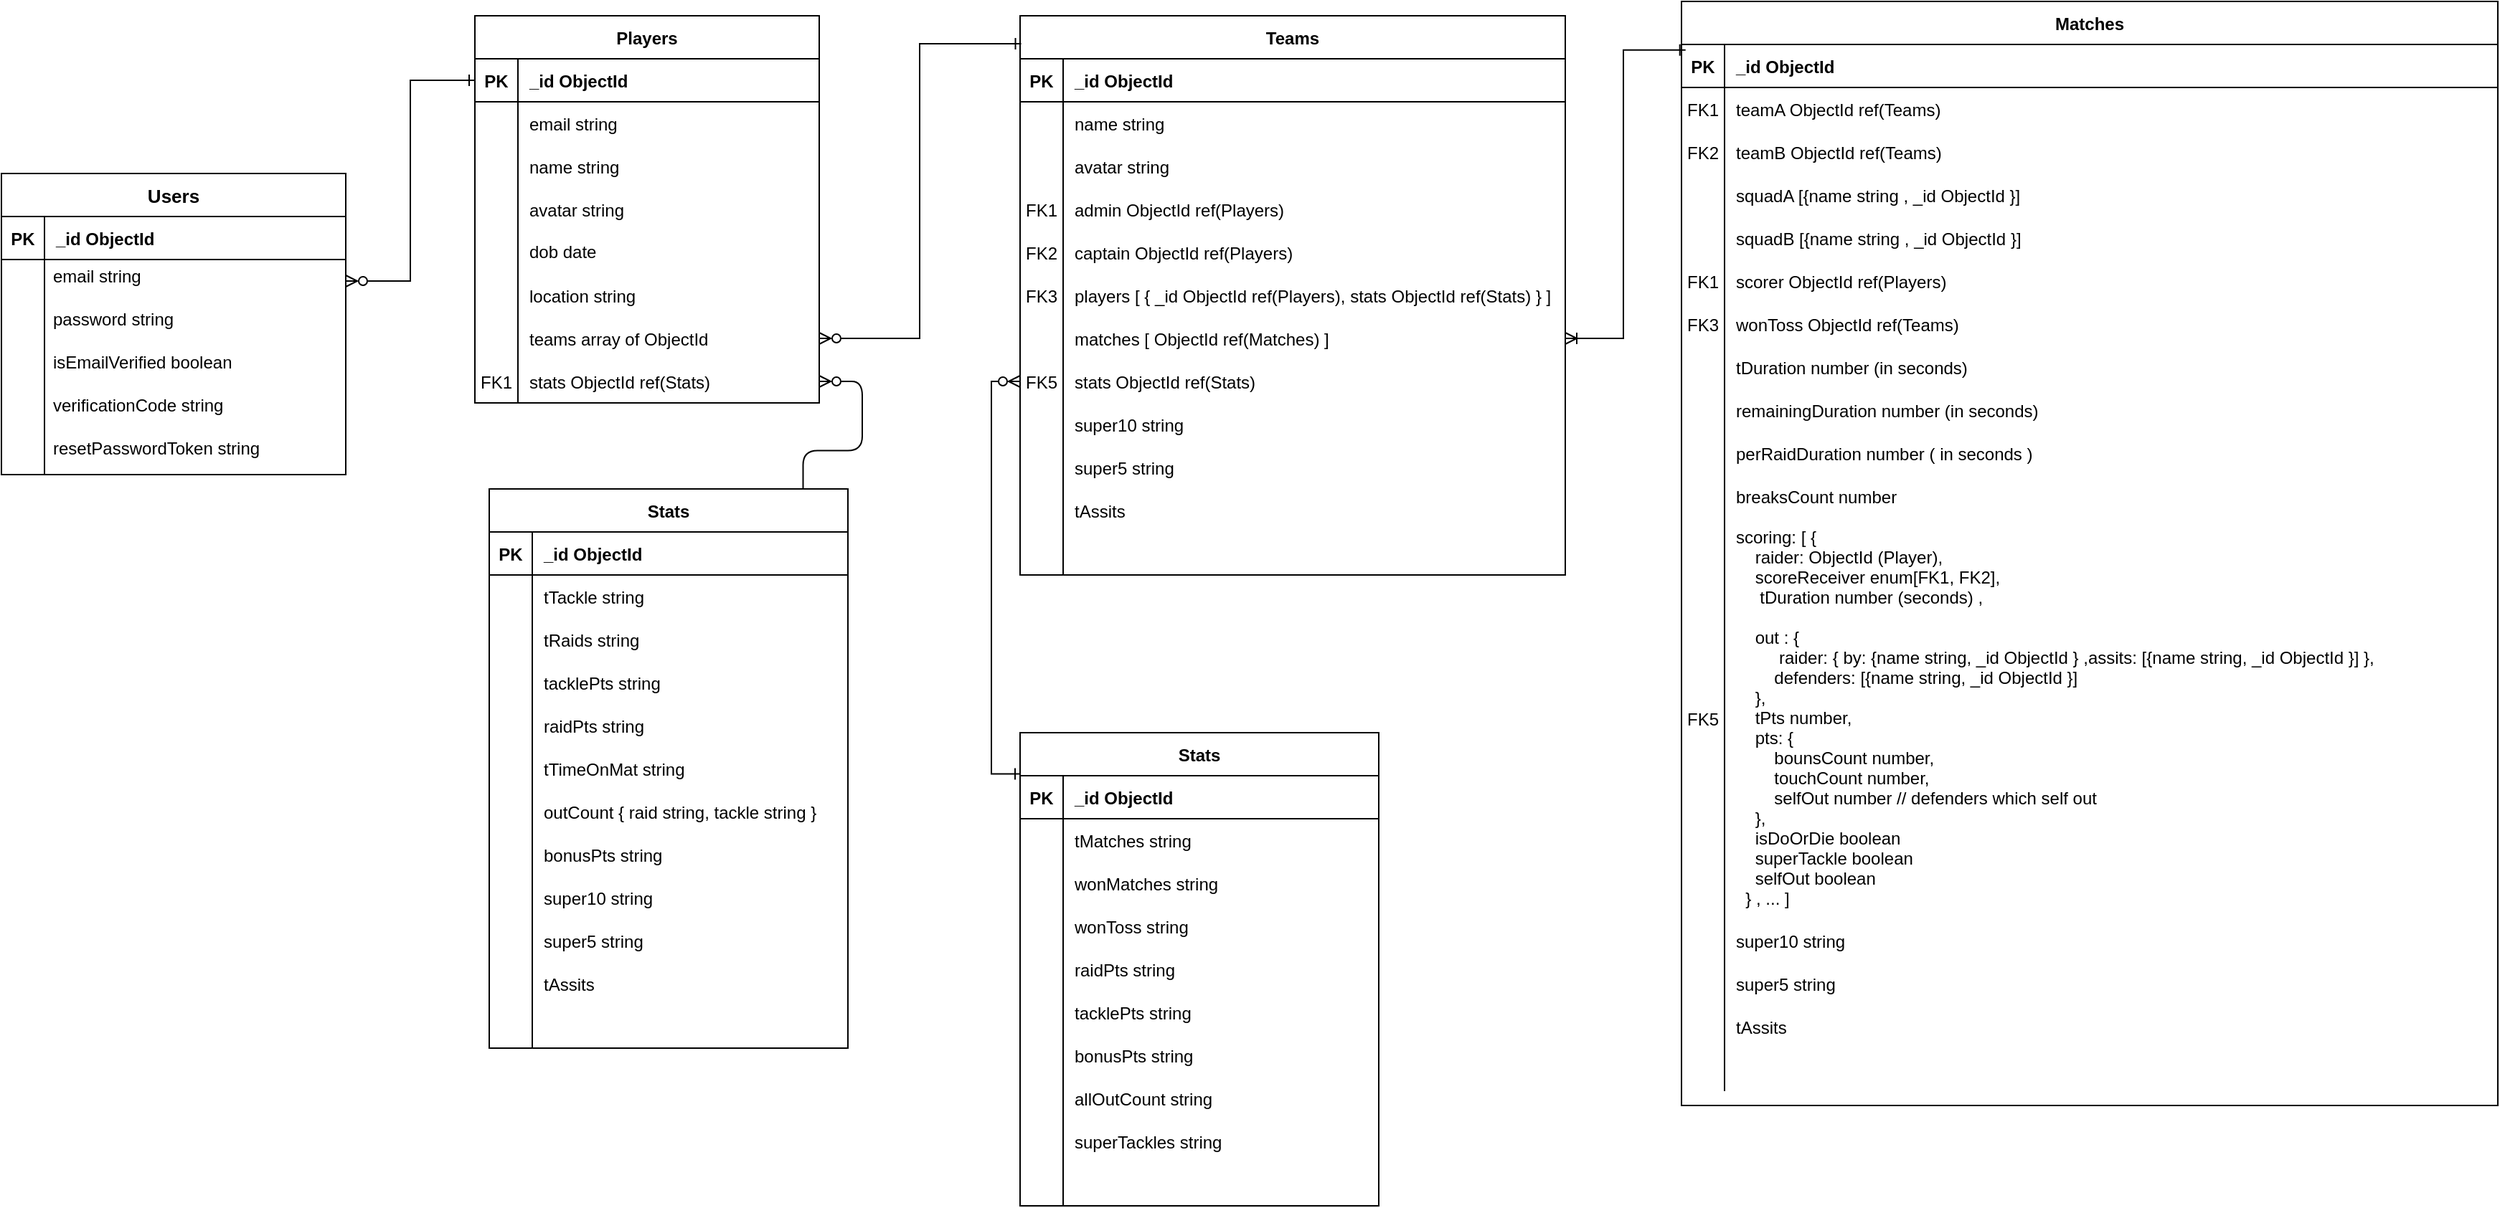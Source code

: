 <mxfile version="21.7.1" type="github">
  <diagram id="R2lEEEUBdFMjLlhIrx00" name="Page-1">
    <mxGraphModel dx="4260" dy="2068" grid="1" gridSize="10" guides="1" tooltips="1" connect="1" arrows="1" fold="1" page="1" pageScale="1" pageWidth="850" pageHeight="1100" math="0" shadow="0" extFonts="Permanent Marker^https://fonts.googleapis.com/css?family=Permanent+Marker">
      <root>
        <mxCell id="0" />
        <mxCell id="1" parent="0" />
        <mxCell id="C-vyLk0tnHw3VtMMgP7b-12" value="" style="edgeStyle=entityRelationEdgeStyle;endArrow=ERone;startArrow=ERzeroToMany;endFill=0;startFill=0;exitX=1;exitY=0.5;exitDx=0;exitDy=0;entryX=0.995;entryY=0.055;entryDx=0;entryDy=0;entryPerimeter=0;" parent="1" source="OAC9fX4X6zB9evmu3BZK-107" target="C-vyLk0tnHw3VtMMgP7b-13" edge="1">
          <mxGeometry width="100" height="100" relative="1" as="geometry">
            <mxPoint x="400" y="180" as="sourcePoint" />
            <mxPoint x="460" y="205" as="targetPoint" />
          </mxGeometry>
        </mxCell>
        <mxCell id="C-vyLk0tnHw3VtMMgP7b-2" value="Players" style="shape=table;startSize=30;container=1;collapsible=1;childLayout=tableLayout;fixedRows=1;rowLines=0;fontStyle=1;align=center;resizeLast=1;" parent="1" vertex="1">
          <mxGeometry x="450" y="10" width="240" height="270" as="geometry">
            <mxRectangle x="450" y="120" width="80" height="30" as="alternateBounds" />
          </mxGeometry>
        </mxCell>
        <mxCell id="C-vyLk0tnHw3VtMMgP7b-3" value="" style="shape=partialRectangle;collapsible=0;dropTarget=0;pointerEvents=0;fillColor=none;points=[[0,0.5],[1,0.5]];portConstraint=eastwest;top=0;left=0;right=0;bottom=1;" parent="C-vyLk0tnHw3VtMMgP7b-2" vertex="1">
          <mxGeometry y="30" width="240" height="30" as="geometry" />
        </mxCell>
        <mxCell id="C-vyLk0tnHw3VtMMgP7b-4" value="PK" style="shape=partialRectangle;overflow=hidden;connectable=0;fillColor=none;top=0;left=0;bottom=0;right=0;fontStyle=1;" parent="C-vyLk0tnHw3VtMMgP7b-3" vertex="1">
          <mxGeometry width="30" height="30" as="geometry">
            <mxRectangle width="30" height="30" as="alternateBounds" />
          </mxGeometry>
        </mxCell>
        <mxCell id="C-vyLk0tnHw3VtMMgP7b-5" value="_id ObjectId" style="shape=partialRectangle;overflow=hidden;connectable=0;fillColor=none;top=0;left=0;bottom=0;right=0;align=left;spacingLeft=6;fontStyle=1;" parent="C-vyLk0tnHw3VtMMgP7b-3" vertex="1">
          <mxGeometry x="30" width="210" height="30" as="geometry">
            <mxRectangle width="210" height="30" as="alternateBounds" />
          </mxGeometry>
        </mxCell>
        <mxCell id="OAC9fX4X6zB9evmu3BZK-116" style="shape=partialRectangle;collapsible=0;dropTarget=0;pointerEvents=0;fillColor=none;points=[[0,0.5],[1,0.5]];portConstraint=eastwest;top=0;left=0;right=0;bottom=0;" vertex="1" parent="C-vyLk0tnHw3VtMMgP7b-2">
          <mxGeometry y="60" width="240" height="30" as="geometry" />
        </mxCell>
        <mxCell id="OAC9fX4X6zB9evmu3BZK-117" style="shape=partialRectangle;overflow=hidden;connectable=0;fillColor=none;top=0;left=0;bottom=0;right=0;" vertex="1" parent="OAC9fX4X6zB9evmu3BZK-116">
          <mxGeometry width="30" height="30" as="geometry">
            <mxRectangle width="30" height="30" as="alternateBounds" />
          </mxGeometry>
        </mxCell>
        <mxCell id="OAC9fX4X6zB9evmu3BZK-118" value="email string" style="shape=partialRectangle;overflow=hidden;connectable=0;fillColor=none;top=0;left=0;bottom=0;right=0;align=left;spacingLeft=6;" vertex="1" parent="OAC9fX4X6zB9evmu3BZK-116">
          <mxGeometry x="30" width="210" height="30" as="geometry">
            <mxRectangle width="210" height="30" as="alternateBounds" />
          </mxGeometry>
        </mxCell>
        <mxCell id="C-vyLk0tnHw3VtMMgP7b-6" value="" style="shape=partialRectangle;collapsible=0;dropTarget=0;pointerEvents=0;fillColor=none;points=[[0,0.5],[1,0.5]];portConstraint=eastwest;top=0;left=0;right=0;bottom=0;" parent="C-vyLk0tnHw3VtMMgP7b-2" vertex="1">
          <mxGeometry y="90" width="240" height="30" as="geometry" />
        </mxCell>
        <mxCell id="C-vyLk0tnHw3VtMMgP7b-7" value="" style="shape=partialRectangle;overflow=hidden;connectable=0;fillColor=none;top=0;left=0;bottom=0;right=0;" parent="C-vyLk0tnHw3VtMMgP7b-6" vertex="1">
          <mxGeometry width="30" height="30" as="geometry">
            <mxRectangle width="30" height="30" as="alternateBounds" />
          </mxGeometry>
        </mxCell>
        <mxCell id="C-vyLk0tnHw3VtMMgP7b-8" value="name string" style="shape=partialRectangle;overflow=hidden;connectable=0;fillColor=none;top=0;left=0;bottom=0;right=0;align=left;spacingLeft=6;" parent="C-vyLk0tnHw3VtMMgP7b-6" vertex="1">
          <mxGeometry x="30" width="210" height="30" as="geometry">
            <mxRectangle width="210" height="30" as="alternateBounds" />
          </mxGeometry>
        </mxCell>
        <mxCell id="C-vyLk0tnHw3VtMMgP7b-9" value="" style="shape=partialRectangle;collapsible=0;dropTarget=0;pointerEvents=0;fillColor=none;points=[[0,0.5],[1,0.5]];portConstraint=eastwest;top=0;left=0;right=0;bottom=0;" parent="C-vyLk0tnHw3VtMMgP7b-2" vertex="1">
          <mxGeometry y="120" width="240" height="30" as="geometry" />
        </mxCell>
        <mxCell id="C-vyLk0tnHw3VtMMgP7b-10" value="" style="shape=partialRectangle;overflow=hidden;connectable=0;fillColor=none;top=0;left=0;bottom=0;right=0;" parent="C-vyLk0tnHw3VtMMgP7b-9" vertex="1">
          <mxGeometry width="30" height="30" as="geometry">
            <mxRectangle width="30" height="30" as="alternateBounds" />
          </mxGeometry>
        </mxCell>
        <mxCell id="C-vyLk0tnHw3VtMMgP7b-11" value="avatar string" style="shape=partialRectangle;overflow=hidden;connectable=0;fillColor=none;top=0;left=0;bottom=0;right=0;align=left;spacingLeft=6;" parent="C-vyLk0tnHw3VtMMgP7b-9" vertex="1">
          <mxGeometry x="30" width="210" height="30" as="geometry">
            <mxRectangle width="210" height="30" as="alternateBounds" />
          </mxGeometry>
        </mxCell>
        <mxCell id="OAC9fX4X6zB9evmu3BZK-50" style="shape=partialRectangle;collapsible=0;dropTarget=0;pointerEvents=0;fillColor=none;points=[[0,0.5],[1,0.5]];portConstraint=eastwest;top=0;left=0;right=0;bottom=0;" vertex="1" parent="C-vyLk0tnHw3VtMMgP7b-2">
          <mxGeometry y="150" width="240" height="30" as="geometry" />
        </mxCell>
        <mxCell id="OAC9fX4X6zB9evmu3BZK-51" style="shape=partialRectangle;overflow=hidden;connectable=0;fillColor=none;top=0;left=0;bottom=0;right=0;" vertex="1" parent="OAC9fX4X6zB9evmu3BZK-50">
          <mxGeometry width="30" height="30" as="geometry">
            <mxRectangle width="30" height="30" as="alternateBounds" />
          </mxGeometry>
        </mxCell>
        <mxCell id="OAC9fX4X6zB9evmu3BZK-52" value="dob date" style="shape=partialRectangle;overflow=hidden;connectable=0;fillColor=none;top=0;left=0;bottom=0;right=0;align=left;spacingLeft=6;whiteSpace=wrap;strokeWidth=8;opacity=0;" vertex="1" parent="OAC9fX4X6zB9evmu3BZK-50">
          <mxGeometry x="30" width="210" height="30" as="geometry">
            <mxRectangle width="210" height="30" as="alternateBounds" />
          </mxGeometry>
        </mxCell>
        <mxCell id="OAC9fX4X6zB9evmu3BZK-47" style="shape=partialRectangle;collapsible=0;dropTarget=0;pointerEvents=0;fillColor=none;points=[[0,0.5],[1,0.5]];portConstraint=eastwest;top=0;left=0;right=0;bottom=0;" vertex="1" parent="C-vyLk0tnHw3VtMMgP7b-2">
          <mxGeometry y="180" width="240" height="30" as="geometry" />
        </mxCell>
        <mxCell id="OAC9fX4X6zB9evmu3BZK-48" style="shape=partialRectangle;overflow=hidden;connectable=0;fillColor=none;top=0;left=0;bottom=0;right=0;" vertex="1" parent="OAC9fX4X6zB9evmu3BZK-47">
          <mxGeometry width="30" height="30" as="geometry">
            <mxRectangle width="30" height="30" as="alternateBounds" />
          </mxGeometry>
        </mxCell>
        <mxCell id="OAC9fX4X6zB9evmu3BZK-49" value="location string" style="shape=partialRectangle;overflow=hidden;connectable=0;fillColor=none;top=0;left=0;bottom=0;right=0;align=left;spacingLeft=6;" vertex="1" parent="OAC9fX4X6zB9evmu3BZK-47">
          <mxGeometry x="30" width="210" height="30" as="geometry">
            <mxRectangle width="210" height="30" as="alternateBounds" />
          </mxGeometry>
        </mxCell>
        <mxCell id="OAC9fX4X6zB9evmu3BZK-44" style="shape=partialRectangle;collapsible=0;dropTarget=0;pointerEvents=0;fillColor=none;points=[[0,0.5],[1,0.5]];portConstraint=eastwest;top=0;left=0;right=0;bottom=0;" vertex="1" parent="C-vyLk0tnHw3VtMMgP7b-2">
          <mxGeometry y="210" width="240" height="30" as="geometry" />
        </mxCell>
        <mxCell id="OAC9fX4X6zB9evmu3BZK-45" style="shape=partialRectangle;overflow=hidden;connectable=0;fillColor=none;top=0;left=0;bottom=0;right=0;" vertex="1" parent="OAC9fX4X6zB9evmu3BZK-44">
          <mxGeometry width="30" height="30" as="geometry">
            <mxRectangle width="30" height="30" as="alternateBounds" />
          </mxGeometry>
        </mxCell>
        <mxCell id="OAC9fX4X6zB9evmu3BZK-46" value="teams array of ObjectId" style="shape=partialRectangle;overflow=hidden;connectable=0;fillColor=none;top=0;left=0;bottom=0;right=0;align=left;spacingLeft=6;" vertex="1" parent="OAC9fX4X6zB9evmu3BZK-44">
          <mxGeometry x="30" width="210" height="30" as="geometry">
            <mxRectangle width="210" height="30" as="alternateBounds" />
          </mxGeometry>
        </mxCell>
        <mxCell id="OAC9fX4X6zB9evmu3BZK-107" style="shape=partialRectangle;collapsible=0;dropTarget=0;pointerEvents=0;fillColor=none;points=[[0,0.5],[1,0.5]];portConstraint=eastwest;top=0;left=0;right=0;bottom=0;" vertex="1" parent="C-vyLk0tnHw3VtMMgP7b-2">
          <mxGeometry y="240" width="240" height="30" as="geometry" />
        </mxCell>
        <mxCell id="OAC9fX4X6zB9evmu3BZK-108" value="FK1" style="shape=partialRectangle;overflow=hidden;connectable=0;fillColor=none;top=0;left=0;bottom=0;right=0;" vertex="1" parent="OAC9fX4X6zB9evmu3BZK-107">
          <mxGeometry width="30" height="30" as="geometry">
            <mxRectangle width="30" height="30" as="alternateBounds" />
          </mxGeometry>
        </mxCell>
        <mxCell id="OAC9fX4X6zB9evmu3BZK-109" value="stats ObjectId ref(Stats)" style="shape=partialRectangle;overflow=hidden;connectable=0;fillColor=none;top=0;left=0;bottom=0;right=0;align=left;spacingLeft=6;" vertex="1" parent="OAC9fX4X6zB9evmu3BZK-107">
          <mxGeometry x="30" width="210" height="30" as="geometry">
            <mxRectangle width="210" height="30" as="alternateBounds" />
          </mxGeometry>
        </mxCell>
        <mxCell id="C-vyLk0tnHw3VtMMgP7b-13" value="Stats" style="shape=table;startSize=30;container=1;collapsible=1;childLayout=tableLayout;fixedRows=1;rowLines=0;fontStyle=1;align=center;resizeLast=1;" parent="1" vertex="1">
          <mxGeometry x="460" y="340" width="250" height="390" as="geometry" />
        </mxCell>
        <mxCell id="C-vyLk0tnHw3VtMMgP7b-14" value="" style="shape=partialRectangle;collapsible=0;dropTarget=0;pointerEvents=0;fillColor=none;points=[[0,0.5],[1,0.5]];portConstraint=eastwest;top=0;left=0;right=0;bottom=1;" parent="C-vyLk0tnHw3VtMMgP7b-13" vertex="1">
          <mxGeometry y="30" width="250" height="30" as="geometry" />
        </mxCell>
        <mxCell id="C-vyLk0tnHw3VtMMgP7b-15" value="PK" style="shape=partialRectangle;overflow=hidden;connectable=0;fillColor=none;top=0;left=0;bottom=0;right=0;fontStyle=1;" parent="C-vyLk0tnHw3VtMMgP7b-14" vertex="1">
          <mxGeometry width="30" height="30" as="geometry">
            <mxRectangle width="30" height="30" as="alternateBounds" />
          </mxGeometry>
        </mxCell>
        <mxCell id="C-vyLk0tnHw3VtMMgP7b-16" value="_id ObjectId" style="shape=partialRectangle;overflow=hidden;connectable=0;fillColor=none;top=0;left=0;bottom=0;right=0;align=left;spacingLeft=6;fontStyle=1;" parent="C-vyLk0tnHw3VtMMgP7b-14" vertex="1">
          <mxGeometry x="30" width="220" height="30" as="geometry">
            <mxRectangle width="220" height="30" as="alternateBounds" />
          </mxGeometry>
        </mxCell>
        <mxCell id="C-vyLk0tnHw3VtMMgP7b-17" value="" style="shape=partialRectangle;collapsible=0;dropTarget=0;pointerEvents=0;fillColor=none;points=[[0,0.5],[1,0.5]];portConstraint=eastwest;top=0;left=0;right=0;bottom=0;" parent="C-vyLk0tnHw3VtMMgP7b-13" vertex="1">
          <mxGeometry y="60" width="250" height="30" as="geometry" />
        </mxCell>
        <mxCell id="C-vyLk0tnHw3VtMMgP7b-18" value="" style="shape=partialRectangle;overflow=hidden;connectable=0;fillColor=none;top=0;left=0;bottom=0;right=0;" parent="C-vyLk0tnHw3VtMMgP7b-17" vertex="1">
          <mxGeometry width="30" height="30" as="geometry">
            <mxRectangle width="30" height="30" as="alternateBounds" />
          </mxGeometry>
        </mxCell>
        <mxCell id="C-vyLk0tnHw3VtMMgP7b-19" value="tTackle string" style="shape=partialRectangle;overflow=hidden;connectable=0;fillColor=none;top=0;left=0;bottom=0;right=0;align=left;spacingLeft=6;" parent="C-vyLk0tnHw3VtMMgP7b-17" vertex="1">
          <mxGeometry x="30" width="220" height="30" as="geometry">
            <mxRectangle width="220" height="30" as="alternateBounds" />
          </mxGeometry>
        </mxCell>
        <mxCell id="C-vyLk0tnHw3VtMMgP7b-20" value="" style="shape=partialRectangle;collapsible=0;dropTarget=0;pointerEvents=0;fillColor=none;points=[[0,0.5],[1,0.5]];portConstraint=eastwest;top=0;left=0;right=0;bottom=0;" parent="C-vyLk0tnHw3VtMMgP7b-13" vertex="1">
          <mxGeometry y="90" width="250" height="30" as="geometry" />
        </mxCell>
        <mxCell id="C-vyLk0tnHw3VtMMgP7b-21" value="" style="shape=partialRectangle;overflow=hidden;connectable=0;fillColor=none;top=0;left=0;bottom=0;right=0;" parent="C-vyLk0tnHw3VtMMgP7b-20" vertex="1">
          <mxGeometry width="30" height="30" as="geometry">
            <mxRectangle width="30" height="30" as="alternateBounds" />
          </mxGeometry>
        </mxCell>
        <mxCell id="C-vyLk0tnHw3VtMMgP7b-22" value="tRaids string" style="shape=partialRectangle;overflow=hidden;connectable=0;fillColor=none;top=0;left=0;bottom=0;right=0;align=left;spacingLeft=6;" parent="C-vyLk0tnHw3VtMMgP7b-20" vertex="1">
          <mxGeometry x="30" width="220" height="30" as="geometry">
            <mxRectangle width="220" height="30" as="alternateBounds" />
          </mxGeometry>
        </mxCell>
        <mxCell id="OAC9fX4X6zB9evmu3BZK-86" style="shape=partialRectangle;collapsible=0;dropTarget=0;pointerEvents=0;fillColor=none;points=[[0,0.5],[1,0.5]];portConstraint=eastwest;top=0;left=0;right=0;bottom=0;" vertex="1" parent="C-vyLk0tnHw3VtMMgP7b-13">
          <mxGeometry y="120" width="250" height="30" as="geometry" />
        </mxCell>
        <mxCell id="OAC9fX4X6zB9evmu3BZK-87" style="shape=partialRectangle;overflow=hidden;connectable=0;fillColor=none;top=0;left=0;bottom=0;right=0;" vertex="1" parent="OAC9fX4X6zB9evmu3BZK-86">
          <mxGeometry width="30" height="30" as="geometry">
            <mxRectangle width="30" height="30" as="alternateBounds" />
          </mxGeometry>
        </mxCell>
        <mxCell id="OAC9fX4X6zB9evmu3BZK-88" value="tacklePts string" style="shape=partialRectangle;overflow=hidden;connectable=0;fillColor=none;top=0;left=0;bottom=0;right=0;align=left;spacingLeft=6;" vertex="1" parent="OAC9fX4X6zB9evmu3BZK-86">
          <mxGeometry x="30" width="220" height="30" as="geometry">
            <mxRectangle width="220" height="30" as="alternateBounds" />
          </mxGeometry>
        </mxCell>
        <mxCell id="OAC9fX4X6zB9evmu3BZK-104" style="shape=partialRectangle;collapsible=0;dropTarget=0;pointerEvents=0;fillColor=none;points=[[0,0.5],[1,0.5]];portConstraint=eastwest;top=0;left=0;right=0;bottom=0;" vertex="1" parent="C-vyLk0tnHw3VtMMgP7b-13">
          <mxGeometry y="150" width="250" height="30" as="geometry" />
        </mxCell>
        <mxCell id="OAC9fX4X6zB9evmu3BZK-105" style="shape=partialRectangle;overflow=hidden;connectable=0;fillColor=none;top=0;left=0;bottom=0;right=0;" vertex="1" parent="OAC9fX4X6zB9evmu3BZK-104">
          <mxGeometry width="30" height="30" as="geometry">
            <mxRectangle width="30" height="30" as="alternateBounds" />
          </mxGeometry>
        </mxCell>
        <mxCell id="OAC9fX4X6zB9evmu3BZK-106" value="raidPts string" style="shape=partialRectangle;overflow=hidden;connectable=0;fillColor=none;top=0;left=0;bottom=0;right=0;align=left;spacingLeft=6;" vertex="1" parent="OAC9fX4X6zB9evmu3BZK-104">
          <mxGeometry x="30" width="220" height="30" as="geometry">
            <mxRectangle width="220" height="30" as="alternateBounds" />
          </mxGeometry>
        </mxCell>
        <mxCell id="OAC9fX4X6zB9evmu3BZK-83" style="shape=partialRectangle;collapsible=0;dropTarget=0;pointerEvents=0;fillColor=none;points=[[0,0.5],[1,0.5]];portConstraint=eastwest;top=0;left=0;right=0;bottom=0;" vertex="1" parent="C-vyLk0tnHw3VtMMgP7b-13">
          <mxGeometry y="180" width="250" height="30" as="geometry" />
        </mxCell>
        <mxCell id="OAC9fX4X6zB9evmu3BZK-84" style="shape=partialRectangle;overflow=hidden;connectable=0;fillColor=none;top=0;left=0;bottom=0;right=0;" vertex="1" parent="OAC9fX4X6zB9evmu3BZK-83">
          <mxGeometry width="30" height="30" as="geometry">
            <mxRectangle width="30" height="30" as="alternateBounds" />
          </mxGeometry>
        </mxCell>
        <mxCell id="OAC9fX4X6zB9evmu3BZK-85" value="tTimeOnMat string" style="shape=partialRectangle;overflow=hidden;connectable=0;fillColor=none;top=0;left=0;bottom=0;right=0;align=left;spacingLeft=6;" vertex="1" parent="OAC9fX4X6zB9evmu3BZK-83">
          <mxGeometry x="30" width="220" height="30" as="geometry">
            <mxRectangle width="220" height="30" as="alternateBounds" />
          </mxGeometry>
        </mxCell>
        <mxCell id="OAC9fX4X6zB9evmu3BZK-80" style="shape=partialRectangle;collapsible=0;dropTarget=0;pointerEvents=0;fillColor=none;points=[[0,0.5],[1,0.5]];portConstraint=eastwest;top=0;left=0;right=0;bottom=0;" vertex="1" parent="C-vyLk0tnHw3VtMMgP7b-13">
          <mxGeometry y="210" width="250" height="30" as="geometry" />
        </mxCell>
        <mxCell id="OAC9fX4X6zB9evmu3BZK-81" style="shape=partialRectangle;overflow=hidden;connectable=0;fillColor=none;top=0;left=0;bottom=0;right=0;" vertex="1" parent="OAC9fX4X6zB9evmu3BZK-80">
          <mxGeometry width="30" height="30" as="geometry">
            <mxRectangle width="30" height="30" as="alternateBounds" />
          </mxGeometry>
        </mxCell>
        <mxCell id="OAC9fX4X6zB9evmu3BZK-82" value="outCount { raid string, tackle string }" style="shape=partialRectangle;overflow=hidden;connectable=0;fillColor=none;top=0;left=0;bottom=0;right=0;align=left;spacingLeft=6;" vertex="1" parent="OAC9fX4X6zB9evmu3BZK-80">
          <mxGeometry x="30" width="220" height="30" as="geometry">
            <mxRectangle width="220" height="30" as="alternateBounds" />
          </mxGeometry>
        </mxCell>
        <mxCell id="OAC9fX4X6zB9evmu3BZK-74" style="shape=partialRectangle;collapsible=0;dropTarget=0;pointerEvents=0;fillColor=none;points=[[0,0.5],[1,0.5]];portConstraint=eastwest;top=0;left=0;right=0;bottom=0;" vertex="1" parent="C-vyLk0tnHw3VtMMgP7b-13">
          <mxGeometry y="240" width="250" height="30" as="geometry" />
        </mxCell>
        <mxCell id="OAC9fX4X6zB9evmu3BZK-75" style="shape=partialRectangle;overflow=hidden;connectable=0;fillColor=none;top=0;left=0;bottom=0;right=0;" vertex="1" parent="OAC9fX4X6zB9evmu3BZK-74">
          <mxGeometry width="30" height="30" as="geometry">
            <mxRectangle width="30" height="30" as="alternateBounds" />
          </mxGeometry>
        </mxCell>
        <mxCell id="OAC9fX4X6zB9evmu3BZK-76" value="bonusPts string" style="shape=partialRectangle;overflow=hidden;connectable=0;fillColor=none;top=0;left=0;bottom=0;right=0;align=left;spacingLeft=6;" vertex="1" parent="OAC9fX4X6zB9evmu3BZK-74">
          <mxGeometry x="30" width="220" height="30" as="geometry">
            <mxRectangle width="220" height="30" as="alternateBounds" />
          </mxGeometry>
        </mxCell>
        <mxCell id="OAC9fX4X6zB9evmu3BZK-89" style="shape=partialRectangle;collapsible=0;dropTarget=0;pointerEvents=0;fillColor=none;points=[[0,0.5],[1,0.5]];portConstraint=eastwest;top=0;left=0;right=0;bottom=0;" vertex="1" parent="C-vyLk0tnHw3VtMMgP7b-13">
          <mxGeometry y="270" width="250" height="30" as="geometry" />
        </mxCell>
        <mxCell id="OAC9fX4X6zB9evmu3BZK-90" style="shape=partialRectangle;overflow=hidden;connectable=0;fillColor=none;top=0;left=0;bottom=0;right=0;" vertex="1" parent="OAC9fX4X6zB9evmu3BZK-89">
          <mxGeometry width="30" height="30" as="geometry">
            <mxRectangle width="30" height="30" as="alternateBounds" />
          </mxGeometry>
        </mxCell>
        <mxCell id="OAC9fX4X6zB9evmu3BZK-91" value="super10 string" style="shape=partialRectangle;overflow=hidden;connectable=0;fillColor=none;top=0;left=0;bottom=0;right=0;align=left;spacingLeft=6;" vertex="1" parent="OAC9fX4X6zB9evmu3BZK-89">
          <mxGeometry x="30" width="220" height="30" as="geometry">
            <mxRectangle width="220" height="30" as="alternateBounds" />
          </mxGeometry>
        </mxCell>
        <mxCell id="OAC9fX4X6zB9evmu3BZK-95" style="shape=partialRectangle;collapsible=0;dropTarget=0;pointerEvents=0;fillColor=none;points=[[0,0.5],[1,0.5]];portConstraint=eastwest;top=0;left=0;right=0;bottom=0;" vertex="1" parent="C-vyLk0tnHw3VtMMgP7b-13">
          <mxGeometry y="300" width="250" height="30" as="geometry" />
        </mxCell>
        <mxCell id="OAC9fX4X6zB9evmu3BZK-96" style="shape=partialRectangle;overflow=hidden;connectable=0;fillColor=none;top=0;left=0;bottom=0;right=0;" vertex="1" parent="OAC9fX4X6zB9evmu3BZK-95">
          <mxGeometry width="30" height="30" as="geometry">
            <mxRectangle width="30" height="30" as="alternateBounds" />
          </mxGeometry>
        </mxCell>
        <mxCell id="OAC9fX4X6zB9evmu3BZK-97" value="super5 string" style="shape=partialRectangle;overflow=hidden;connectable=0;fillColor=none;top=0;left=0;bottom=0;right=0;align=left;spacingLeft=6;" vertex="1" parent="OAC9fX4X6zB9evmu3BZK-95">
          <mxGeometry x="30" width="220" height="30" as="geometry">
            <mxRectangle width="220" height="30" as="alternateBounds" />
          </mxGeometry>
        </mxCell>
        <mxCell id="OAC9fX4X6zB9evmu3BZK-98" style="shape=partialRectangle;collapsible=0;dropTarget=0;pointerEvents=0;fillColor=none;points=[[0,0.5],[1,0.5]];portConstraint=eastwest;top=0;left=0;right=0;bottom=0;" vertex="1" parent="C-vyLk0tnHw3VtMMgP7b-13">
          <mxGeometry y="330" width="250" height="30" as="geometry" />
        </mxCell>
        <mxCell id="OAC9fX4X6zB9evmu3BZK-99" style="shape=partialRectangle;overflow=hidden;connectable=0;fillColor=none;top=0;left=0;bottom=0;right=0;" vertex="1" parent="OAC9fX4X6zB9evmu3BZK-98">
          <mxGeometry width="30" height="30" as="geometry">
            <mxRectangle width="30" height="30" as="alternateBounds" />
          </mxGeometry>
        </mxCell>
        <mxCell id="OAC9fX4X6zB9evmu3BZK-100" value="tAssits" style="shape=partialRectangle;overflow=hidden;connectable=0;fillColor=none;top=0;left=0;bottom=0;right=0;align=left;spacingLeft=6;" vertex="1" parent="OAC9fX4X6zB9evmu3BZK-98">
          <mxGeometry x="30" width="220" height="30" as="geometry">
            <mxRectangle width="220" height="30" as="alternateBounds" />
          </mxGeometry>
        </mxCell>
        <mxCell id="OAC9fX4X6zB9evmu3BZK-101" style="shape=partialRectangle;collapsible=0;dropTarget=0;pointerEvents=0;fillColor=none;points=[[0,0.5],[1,0.5]];portConstraint=eastwest;top=0;left=0;right=0;bottom=0;" vertex="1" parent="C-vyLk0tnHw3VtMMgP7b-13">
          <mxGeometry y="360" width="250" height="30" as="geometry" />
        </mxCell>
        <mxCell id="OAC9fX4X6zB9evmu3BZK-102" style="shape=partialRectangle;overflow=hidden;connectable=0;fillColor=none;top=0;left=0;bottom=0;right=0;" vertex="1" parent="OAC9fX4X6zB9evmu3BZK-101">
          <mxGeometry width="30" height="30" as="geometry">
            <mxRectangle width="30" height="30" as="alternateBounds" />
          </mxGeometry>
        </mxCell>
        <mxCell id="OAC9fX4X6zB9evmu3BZK-103" style="shape=partialRectangle;overflow=hidden;connectable=0;fillColor=none;top=0;left=0;bottom=0;right=0;align=left;spacingLeft=6;" vertex="1" parent="OAC9fX4X6zB9evmu3BZK-101">
          <mxGeometry x="30" width="220" height="30" as="geometry">
            <mxRectangle width="220" height="30" as="alternateBounds" />
          </mxGeometry>
        </mxCell>
        <mxCell id="C-vyLk0tnHw3VtMMgP7b-23" value="Users" style="shape=table;startSize=30;container=1;collapsible=1;childLayout=tableLayout;fixedRows=1;rowLines=0;fontStyle=1;align=center;resizeLast=1;strokeWidth=1;rounded=0;shadow=0;fontSize=13;" parent="1" vertex="1">
          <mxGeometry x="120" y="120" width="240" height="210" as="geometry" />
        </mxCell>
        <mxCell id="C-vyLk0tnHw3VtMMgP7b-24" value="" style="shape=partialRectangle;collapsible=0;dropTarget=0;pointerEvents=0;fillColor=none;points=[[0,0.5],[1,0.5]];portConstraint=eastwest;top=0;left=0;right=0;bottom=1;" parent="C-vyLk0tnHw3VtMMgP7b-23" vertex="1">
          <mxGeometry y="30" width="240" height="30" as="geometry" />
        </mxCell>
        <mxCell id="C-vyLk0tnHw3VtMMgP7b-25" value="PK" style="shape=partialRectangle;overflow=hidden;connectable=0;fillColor=none;top=0;left=0;bottom=0;right=0;fontStyle=1;" parent="C-vyLk0tnHw3VtMMgP7b-24" vertex="1">
          <mxGeometry width="30" height="30" as="geometry">
            <mxRectangle width="30" height="30" as="alternateBounds" />
          </mxGeometry>
        </mxCell>
        <mxCell id="C-vyLk0tnHw3VtMMgP7b-26" value="_id ObjectId" style="shape=partialRectangle;overflow=hidden;connectable=0;fillColor=none;top=0;left=0;bottom=0;right=0;align=left;spacingLeft=6;fontStyle=1;" parent="C-vyLk0tnHw3VtMMgP7b-24" vertex="1">
          <mxGeometry x="30" width="210" height="30" as="geometry">
            <mxRectangle width="210" height="30" as="alternateBounds" />
          </mxGeometry>
        </mxCell>
        <mxCell id="C-vyLk0tnHw3VtMMgP7b-27" value="" style="shape=partialRectangle;collapsible=0;dropTarget=0;pointerEvents=0;fillColor=none;points=[[0,0.5],[1,0.5]];portConstraint=eastwest;top=0;left=0;right=0;bottom=0;" parent="C-vyLk0tnHw3VtMMgP7b-23" vertex="1">
          <mxGeometry y="60" width="240" height="30" as="geometry" />
        </mxCell>
        <mxCell id="C-vyLk0tnHw3VtMMgP7b-28" value="" style="shape=partialRectangle;overflow=hidden;connectable=0;fillColor=none;top=0;left=0;bottom=0;right=0;" parent="C-vyLk0tnHw3VtMMgP7b-27" vertex="1">
          <mxGeometry width="30" height="30" as="geometry">
            <mxRectangle width="30" height="30" as="alternateBounds" />
          </mxGeometry>
        </mxCell>
        <mxCell id="C-vyLk0tnHw3VtMMgP7b-29" value="email string&#xa;" style="shape=partialRectangle;overflow=hidden;connectable=0;fillColor=none;top=0;left=0;bottom=0;right=0;align=left;spacingLeft=6;verticalAlign=top;spacingTop=0;spacing=0;spacingBottom=0;strokeWidth=4;shadow=1;" parent="C-vyLk0tnHw3VtMMgP7b-27" vertex="1">
          <mxGeometry x="30" width="210" height="30" as="geometry">
            <mxRectangle width="210" height="30" as="alternateBounds" />
          </mxGeometry>
        </mxCell>
        <mxCell id="OAC9fX4X6zB9evmu3BZK-65" style="shape=partialRectangle;collapsible=0;dropTarget=0;pointerEvents=0;fillColor=none;points=[[0,0.5],[1,0.5]];portConstraint=eastwest;top=0;left=0;right=0;bottom=0;" vertex="1" parent="C-vyLk0tnHw3VtMMgP7b-23">
          <mxGeometry y="90" width="240" height="30" as="geometry" />
        </mxCell>
        <mxCell id="OAC9fX4X6zB9evmu3BZK-66" style="shape=partialRectangle;overflow=hidden;connectable=0;fillColor=none;top=0;left=0;bottom=0;right=0;" vertex="1" parent="OAC9fX4X6zB9evmu3BZK-65">
          <mxGeometry width="30" height="30" as="geometry">
            <mxRectangle width="30" height="30" as="alternateBounds" />
          </mxGeometry>
        </mxCell>
        <mxCell id="OAC9fX4X6zB9evmu3BZK-67" value="password string&#xa;" style="shape=partialRectangle;overflow=hidden;connectable=0;fillColor=none;top=0;left=0;bottom=0;right=0;align=left;spacingLeft=6;verticalAlign=top;spacingTop=0;spacing=0;spacingBottom=0;strokeWidth=4;shadow=1;" vertex="1" parent="OAC9fX4X6zB9evmu3BZK-65">
          <mxGeometry x="30" width="210" height="30" as="geometry">
            <mxRectangle width="210" height="30" as="alternateBounds" />
          </mxGeometry>
        </mxCell>
        <mxCell id="OAC9fX4X6zB9evmu3BZK-62" style="shape=partialRectangle;collapsible=0;dropTarget=0;pointerEvents=0;fillColor=none;points=[[0,0.5],[1,0.5]];portConstraint=eastwest;top=0;left=0;right=0;bottom=0;" vertex="1" parent="C-vyLk0tnHw3VtMMgP7b-23">
          <mxGeometry y="120" width="240" height="30" as="geometry" />
        </mxCell>
        <mxCell id="OAC9fX4X6zB9evmu3BZK-63" style="shape=partialRectangle;overflow=hidden;connectable=0;fillColor=none;top=0;left=0;bottom=0;right=0;" vertex="1" parent="OAC9fX4X6zB9evmu3BZK-62">
          <mxGeometry width="30" height="30" as="geometry">
            <mxRectangle width="30" height="30" as="alternateBounds" />
          </mxGeometry>
        </mxCell>
        <mxCell id="OAC9fX4X6zB9evmu3BZK-64" value="isEmailVerified boolean&#xa;" style="shape=partialRectangle;overflow=hidden;connectable=0;fillColor=none;top=0;left=0;bottom=0;right=0;align=left;spacingLeft=6;verticalAlign=top;spacingTop=0;spacing=0;spacingBottom=0;strokeWidth=4;shadow=1;" vertex="1" parent="OAC9fX4X6zB9evmu3BZK-62">
          <mxGeometry x="30" width="210" height="30" as="geometry">
            <mxRectangle width="210" height="30" as="alternateBounds" />
          </mxGeometry>
        </mxCell>
        <mxCell id="OAC9fX4X6zB9evmu3BZK-59" style="shape=partialRectangle;collapsible=0;dropTarget=0;pointerEvents=0;fillColor=none;points=[[0,0.5],[1,0.5]];portConstraint=eastwest;top=0;left=0;right=0;bottom=0;" vertex="1" parent="C-vyLk0tnHw3VtMMgP7b-23">
          <mxGeometry y="150" width="240" height="30" as="geometry" />
        </mxCell>
        <mxCell id="OAC9fX4X6zB9evmu3BZK-60" style="shape=partialRectangle;overflow=hidden;connectable=0;fillColor=none;top=0;left=0;bottom=0;right=0;" vertex="1" parent="OAC9fX4X6zB9evmu3BZK-59">
          <mxGeometry width="30" height="30" as="geometry">
            <mxRectangle width="30" height="30" as="alternateBounds" />
          </mxGeometry>
        </mxCell>
        <mxCell id="OAC9fX4X6zB9evmu3BZK-61" value="verificationCode string&#xa;" style="shape=partialRectangle;overflow=hidden;connectable=0;fillColor=none;top=0;left=0;bottom=0;right=0;align=left;spacingLeft=6;verticalAlign=top;spacingTop=0;spacing=0;spacingBottom=0;strokeWidth=4;shadow=1;" vertex="1" parent="OAC9fX4X6zB9evmu3BZK-59">
          <mxGeometry x="30" width="210" height="30" as="geometry">
            <mxRectangle width="210" height="30" as="alternateBounds" />
          </mxGeometry>
        </mxCell>
        <mxCell id="OAC9fX4X6zB9evmu3BZK-71" style="shape=partialRectangle;collapsible=0;dropTarget=0;pointerEvents=0;fillColor=none;points=[[0,0.5],[1,0.5]];portConstraint=eastwest;top=0;left=0;right=0;bottom=0;" vertex="1" parent="C-vyLk0tnHw3VtMMgP7b-23">
          <mxGeometry y="180" width="240" height="30" as="geometry" />
        </mxCell>
        <mxCell id="OAC9fX4X6zB9evmu3BZK-72" style="shape=partialRectangle;overflow=hidden;connectable=0;fillColor=none;top=0;left=0;bottom=0;right=0;" vertex="1" parent="OAC9fX4X6zB9evmu3BZK-71">
          <mxGeometry width="30" height="30" as="geometry">
            <mxRectangle width="30" height="30" as="alternateBounds" />
          </mxGeometry>
        </mxCell>
        <mxCell id="OAC9fX4X6zB9evmu3BZK-73" value="resetPasswordToken string&#xa;" style="shape=partialRectangle;overflow=hidden;connectable=0;fillColor=none;top=0;left=0;bottom=0;right=0;align=left;spacingLeft=6;verticalAlign=top;spacingTop=0;spacing=0;spacingBottom=0;strokeWidth=4;shadow=1;" vertex="1" parent="OAC9fX4X6zB9evmu3BZK-71">
          <mxGeometry x="30" width="210" height="30" as="geometry">
            <mxRectangle width="210" height="30" as="alternateBounds" />
          </mxGeometry>
        </mxCell>
        <mxCell id="OAC9fX4X6zB9evmu3BZK-58" style="edgeStyle=orthogonalEdgeStyle;rounded=0;orthogonalLoop=1;jettySize=auto;html=1;entryX=0;entryY=0.5;entryDx=0;entryDy=0;startArrow=ERzeroToMany;startFill=0;endArrow=ERone;endFill=0;" edge="1" parent="1" source="C-vyLk0tnHw3VtMMgP7b-27" target="C-vyLk0tnHw3VtMMgP7b-3">
          <mxGeometry relative="1" as="geometry" />
        </mxCell>
        <mxCell id="OAC9fX4X6zB9evmu3BZK-119" value="Teams" style="shape=table;startSize=30;container=1;collapsible=1;childLayout=tableLayout;fixedRows=1;rowLines=0;fontStyle=1;align=center;resizeLast=1;" vertex="1" parent="1">
          <mxGeometry x="830" y="10" width="380" height="390" as="geometry" />
        </mxCell>
        <mxCell id="OAC9fX4X6zB9evmu3BZK-120" value="" style="shape=partialRectangle;collapsible=0;dropTarget=0;pointerEvents=0;fillColor=none;points=[[0,0.5],[1,0.5]];portConstraint=eastwest;top=0;left=0;right=0;bottom=1;" vertex="1" parent="OAC9fX4X6zB9evmu3BZK-119">
          <mxGeometry y="30" width="380" height="30" as="geometry" />
        </mxCell>
        <mxCell id="OAC9fX4X6zB9evmu3BZK-121" value="PK" style="shape=partialRectangle;overflow=hidden;connectable=0;fillColor=none;top=0;left=0;bottom=0;right=0;fontStyle=1;" vertex="1" parent="OAC9fX4X6zB9evmu3BZK-120">
          <mxGeometry width="30" height="30" as="geometry">
            <mxRectangle width="30" height="30" as="alternateBounds" />
          </mxGeometry>
        </mxCell>
        <mxCell id="OAC9fX4X6zB9evmu3BZK-122" value="_id ObjectId" style="shape=partialRectangle;overflow=hidden;connectable=0;fillColor=none;top=0;left=0;bottom=0;right=0;align=left;spacingLeft=6;fontStyle=1;" vertex="1" parent="OAC9fX4X6zB9evmu3BZK-120">
          <mxGeometry x="30" width="350" height="30" as="geometry">
            <mxRectangle width="350" height="30" as="alternateBounds" />
          </mxGeometry>
        </mxCell>
        <mxCell id="OAC9fX4X6zB9evmu3BZK-123" value="" style="shape=partialRectangle;collapsible=0;dropTarget=0;pointerEvents=0;fillColor=none;points=[[0,0.5],[1,0.5]];portConstraint=eastwest;top=0;left=0;right=0;bottom=0;" vertex="1" parent="OAC9fX4X6zB9evmu3BZK-119">
          <mxGeometry y="60" width="380" height="30" as="geometry" />
        </mxCell>
        <mxCell id="OAC9fX4X6zB9evmu3BZK-124" value="" style="shape=partialRectangle;overflow=hidden;connectable=0;fillColor=none;top=0;left=0;bottom=0;right=0;" vertex="1" parent="OAC9fX4X6zB9evmu3BZK-123">
          <mxGeometry width="30" height="30" as="geometry">
            <mxRectangle width="30" height="30" as="alternateBounds" />
          </mxGeometry>
        </mxCell>
        <mxCell id="OAC9fX4X6zB9evmu3BZK-125" value="name string" style="shape=partialRectangle;overflow=hidden;connectable=0;fillColor=none;top=0;left=0;bottom=0;right=0;align=left;spacingLeft=6;" vertex="1" parent="OAC9fX4X6zB9evmu3BZK-123">
          <mxGeometry x="30" width="350" height="30" as="geometry">
            <mxRectangle width="350" height="30" as="alternateBounds" />
          </mxGeometry>
        </mxCell>
        <mxCell id="OAC9fX4X6zB9evmu3BZK-126" value="" style="shape=partialRectangle;collapsible=0;dropTarget=0;pointerEvents=0;fillColor=none;points=[[0,0.5],[1,0.5]];portConstraint=eastwest;top=0;left=0;right=0;bottom=0;" vertex="1" parent="OAC9fX4X6zB9evmu3BZK-119">
          <mxGeometry y="90" width="380" height="30" as="geometry" />
        </mxCell>
        <mxCell id="OAC9fX4X6zB9evmu3BZK-127" value="" style="shape=partialRectangle;overflow=hidden;connectable=0;fillColor=none;top=0;left=0;bottom=0;right=0;" vertex="1" parent="OAC9fX4X6zB9evmu3BZK-126">
          <mxGeometry width="30" height="30" as="geometry">
            <mxRectangle width="30" height="30" as="alternateBounds" />
          </mxGeometry>
        </mxCell>
        <mxCell id="OAC9fX4X6zB9evmu3BZK-128" value="avatar string" style="shape=partialRectangle;overflow=hidden;connectable=0;fillColor=none;top=0;left=0;bottom=0;right=0;align=left;spacingLeft=6;" vertex="1" parent="OAC9fX4X6zB9evmu3BZK-126">
          <mxGeometry x="30" width="350" height="30" as="geometry">
            <mxRectangle width="350" height="30" as="alternateBounds" />
          </mxGeometry>
        </mxCell>
        <mxCell id="OAC9fX4X6zB9evmu3BZK-129" style="shape=partialRectangle;collapsible=0;dropTarget=0;pointerEvents=0;fillColor=none;points=[[0,0.5],[1,0.5]];portConstraint=eastwest;top=0;left=0;right=0;bottom=0;" vertex="1" parent="OAC9fX4X6zB9evmu3BZK-119">
          <mxGeometry y="120" width="380" height="30" as="geometry" />
        </mxCell>
        <mxCell id="OAC9fX4X6zB9evmu3BZK-130" value="FK1" style="shape=partialRectangle;overflow=hidden;connectable=0;fillColor=none;top=0;left=0;bottom=0;right=0;" vertex="1" parent="OAC9fX4X6zB9evmu3BZK-129">
          <mxGeometry width="30" height="30" as="geometry">
            <mxRectangle width="30" height="30" as="alternateBounds" />
          </mxGeometry>
        </mxCell>
        <mxCell id="OAC9fX4X6zB9evmu3BZK-131" value="admin ObjectId ref(Players)" style="shape=partialRectangle;overflow=hidden;connectable=0;fillColor=none;top=0;left=0;bottom=0;right=0;align=left;spacingLeft=6;" vertex="1" parent="OAC9fX4X6zB9evmu3BZK-129">
          <mxGeometry x="30" width="350" height="30" as="geometry">
            <mxRectangle width="350" height="30" as="alternateBounds" />
          </mxGeometry>
        </mxCell>
        <mxCell id="OAC9fX4X6zB9evmu3BZK-132" style="shape=partialRectangle;collapsible=0;dropTarget=0;pointerEvents=0;fillColor=none;points=[[0,0.5],[1,0.5]];portConstraint=eastwest;top=0;left=0;right=0;bottom=0;" vertex="1" parent="OAC9fX4X6zB9evmu3BZK-119">
          <mxGeometry y="150" width="380" height="30" as="geometry" />
        </mxCell>
        <mxCell id="OAC9fX4X6zB9evmu3BZK-133" value="FK2" style="shape=partialRectangle;overflow=hidden;connectable=0;fillColor=none;top=0;left=0;bottom=0;right=0;" vertex="1" parent="OAC9fX4X6zB9evmu3BZK-132">
          <mxGeometry width="30" height="30" as="geometry">
            <mxRectangle width="30" height="30" as="alternateBounds" />
          </mxGeometry>
        </mxCell>
        <mxCell id="OAC9fX4X6zB9evmu3BZK-134" value="captain ObjectId ref(Players)" style="shape=partialRectangle;overflow=hidden;connectable=0;fillColor=none;top=0;left=0;bottom=0;right=0;align=left;spacingLeft=6;" vertex="1" parent="OAC9fX4X6zB9evmu3BZK-132">
          <mxGeometry x="30" width="350" height="30" as="geometry">
            <mxRectangle width="350" height="30" as="alternateBounds" />
          </mxGeometry>
        </mxCell>
        <mxCell id="OAC9fX4X6zB9evmu3BZK-135" style="shape=partialRectangle;collapsible=0;dropTarget=0;pointerEvents=0;fillColor=none;points=[[0,0.5],[1,0.5]];portConstraint=eastwest;top=0;left=0;right=0;bottom=0;" vertex="1" parent="OAC9fX4X6zB9evmu3BZK-119">
          <mxGeometry y="180" width="380" height="30" as="geometry" />
        </mxCell>
        <mxCell id="OAC9fX4X6zB9evmu3BZK-136" value="FK3" style="shape=partialRectangle;overflow=hidden;connectable=0;fillColor=none;top=0;left=0;bottom=0;right=0;" vertex="1" parent="OAC9fX4X6zB9evmu3BZK-135">
          <mxGeometry width="30" height="30" as="geometry">
            <mxRectangle width="30" height="30" as="alternateBounds" />
          </mxGeometry>
        </mxCell>
        <mxCell id="OAC9fX4X6zB9evmu3BZK-137" value="players [ { _id ObjectId ref(Players), stats ObjectId ref(Stats) } ]" style="shape=partialRectangle;overflow=hidden;connectable=0;fillColor=none;top=0;left=0;bottom=0;right=0;align=left;spacingLeft=6;" vertex="1" parent="OAC9fX4X6zB9evmu3BZK-135">
          <mxGeometry x="30" width="350" height="30" as="geometry">
            <mxRectangle width="350" height="30" as="alternateBounds" />
          </mxGeometry>
        </mxCell>
        <mxCell id="OAC9fX4X6zB9evmu3BZK-138" style="shape=partialRectangle;collapsible=0;dropTarget=0;pointerEvents=0;fillColor=none;points=[[0,0.5],[1,0.5]];portConstraint=eastwest;top=0;left=0;right=0;bottom=0;" vertex="1" parent="OAC9fX4X6zB9evmu3BZK-119">
          <mxGeometry y="210" width="380" height="30" as="geometry" />
        </mxCell>
        <mxCell id="OAC9fX4X6zB9evmu3BZK-139" style="shape=partialRectangle;overflow=hidden;connectable=0;fillColor=none;top=0;left=0;bottom=0;right=0;" vertex="1" parent="OAC9fX4X6zB9evmu3BZK-138">
          <mxGeometry width="30" height="30" as="geometry">
            <mxRectangle width="30" height="30" as="alternateBounds" />
          </mxGeometry>
        </mxCell>
        <mxCell id="OAC9fX4X6zB9evmu3BZK-140" value="matches [ ObjectId ref(Matches) ]" style="shape=partialRectangle;overflow=hidden;connectable=0;fillColor=none;top=0;left=0;bottom=0;right=0;align=left;spacingLeft=6;" vertex="1" parent="OAC9fX4X6zB9evmu3BZK-138">
          <mxGeometry x="30" width="350" height="30" as="geometry">
            <mxRectangle width="350" height="30" as="alternateBounds" />
          </mxGeometry>
        </mxCell>
        <mxCell id="OAC9fX4X6zB9evmu3BZK-141" style="shape=partialRectangle;collapsible=0;dropTarget=0;pointerEvents=0;fillColor=none;points=[[0,0.5],[1,0.5]];portConstraint=eastwest;top=0;left=0;right=0;bottom=0;" vertex="1" parent="OAC9fX4X6zB9evmu3BZK-119">
          <mxGeometry y="240" width="380" height="30" as="geometry" />
        </mxCell>
        <mxCell id="OAC9fX4X6zB9evmu3BZK-142" value="FK5" style="shape=partialRectangle;overflow=hidden;connectable=0;fillColor=none;top=0;left=0;bottom=0;right=0;" vertex="1" parent="OAC9fX4X6zB9evmu3BZK-141">
          <mxGeometry width="30" height="30" as="geometry">
            <mxRectangle width="30" height="30" as="alternateBounds" />
          </mxGeometry>
        </mxCell>
        <mxCell id="OAC9fX4X6zB9evmu3BZK-143" value="stats ObjectId ref(Stats)" style="shape=partialRectangle;overflow=hidden;connectable=0;fillColor=none;top=0;left=0;bottom=0;right=0;align=left;spacingLeft=6;" vertex="1" parent="OAC9fX4X6zB9evmu3BZK-141">
          <mxGeometry x="30" width="350" height="30" as="geometry">
            <mxRectangle width="350" height="30" as="alternateBounds" />
          </mxGeometry>
        </mxCell>
        <mxCell id="OAC9fX4X6zB9evmu3BZK-144" style="shape=partialRectangle;collapsible=0;dropTarget=0;pointerEvents=0;fillColor=none;points=[[0,0.5],[1,0.5]];portConstraint=eastwest;top=0;left=0;right=0;bottom=0;" vertex="1" parent="OAC9fX4X6zB9evmu3BZK-119">
          <mxGeometry y="270" width="380" height="30" as="geometry" />
        </mxCell>
        <mxCell id="OAC9fX4X6zB9evmu3BZK-145" style="shape=partialRectangle;overflow=hidden;connectable=0;fillColor=none;top=0;left=0;bottom=0;right=0;" vertex="1" parent="OAC9fX4X6zB9evmu3BZK-144">
          <mxGeometry width="30" height="30" as="geometry">
            <mxRectangle width="30" height="30" as="alternateBounds" />
          </mxGeometry>
        </mxCell>
        <mxCell id="OAC9fX4X6zB9evmu3BZK-146" value="super10 string" style="shape=partialRectangle;overflow=hidden;connectable=0;fillColor=none;top=0;left=0;bottom=0;right=0;align=left;spacingLeft=6;" vertex="1" parent="OAC9fX4X6zB9evmu3BZK-144">
          <mxGeometry x="30" width="350" height="30" as="geometry">
            <mxRectangle width="350" height="30" as="alternateBounds" />
          </mxGeometry>
        </mxCell>
        <mxCell id="OAC9fX4X6zB9evmu3BZK-147" style="shape=partialRectangle;collapsible=0;dropTarget=0;pointerEvents=0;fillColor=none;points=[[0,0.5],[1,0.5]];portConstraint=eastwest;top=0;left=0;right=0;bottom=0;" vertex="1" parent="OAC9fX4X6zB9evmu3BZK-119">
          <mxGeometry y="300" width="380" height="30" as="geometry" />
        </mxCell>
        <mxCell id="OAC9fX4X6zB9evmu3BZK-148" style="shape=partialRectangle;overflow=hidden;connectable=0;fillColor=none;top=0;left=0;bottom=0;right=0;" vertex="1" parent="OAC9fX4X6zB9evmu3BZK-147">
          <mxGeometry width="30" height="30" as="geometry">
            <mxRectangle width="30" height="30" as="alternateBounds" />
          </mxGeometry>
        </mxCell>
        <mxCell id="OAC9fX4X6zB9evmu3BZK-149" value="super5 string" style="shape=partialRectangle;overflow=hidden;connectable=0;fillColor=none;top=0;left=0;bottom=0;right=0;align=left;spacingLeft=6;" vertex="1" parent="OAC9fX4X6zB9evmu3BZK-147">
          <mxGeometry x="30" width="350" height="30" as="geometry">
            <mxRectangle width="350" height="30" as="alternateBounds" />
          </mxGeometry>
        </mxCell>
        <mxCell id="OAC9fX4X6zB9evmu3BZK-150" style="shape=partialRectangle;collapsible=0;dropTarget=0;pointerEvents=0;fillColor=none;points=[[0,0.5],[1,0.5]];portConstraint=eastwest;top=0;left=0;right=0;bottom=0;" vertex="1" parent="OAC9fX4X6zB9evmu3BZK-119">
          <mxGeometry y="330" width="380" height="30" as="geometry" />
        </mxCell>
        <mxCell id="OAC9fX4X6zB9evmu3BZK-151" style="shape=partialRectangle;overflow=hidden;connectable=0;fillColor=none;top=0;left=0;bottom=0;right=0;" vertex="1" parent="OAC9fX4X6zB9evmu3BZK-150">
          <mxGeometry width="30" height="30" as="geometry">
            <mxRectangle width="30" height="30" as="alternateBounds" />
          </mxGeometry>
        </mxCell>
        <mxCell id="OAC9fX4X6zB9evmu3BZK-152" value="tAssits" style="shape=partialRectangle;overflow=hidden;connectable=0;fillColor=none;top=0;left=0;bottom=0;right=0;align=left;spacingLeft=6;" vertex="1" parent="OAC9fX4X6zB9evmu3BZK-150">
          <mxGeometry x="30" width="350" height="30" as="geometry">
            <mxRectangle width="350" height="30" as="alternateBounds" />
          </mxGeometry>
        </mxCell>
        <mxCell id="OAC9fX4X6zB9evmu3BZK-153" style="shape=partialRectangle;collapsible=0;dropTarget=0;pointerEvents=0;fillColor=none;points=[[0,0.5],[1,0.5]];portConstraint=eastwest;top=0;left=0;right=0;bottom=0;" vertex="1" parent="OAC9fX4X6zB9evmu3BZK-119">
          <mxGeometry y="360" width="380" height="30" as="geometry" />
        </mxCell>
        <mxCell id="OAC9fX4X6zB9evmu3BZK-154" style="shape=partialRectangle;overflow=hidden;connectable=0;fillColor=none;top=0;left=0;bottom=0;right=0;" vertex="1" parent="OAC9fX4X6zB9evmu3BZK-153">
          <mxGeometry width="30" height="30" as="geometry">
            <mxRectangle width="30" height="30" as="alternateBounds" />
          </mxGeometry>
        </mxCell>
        <mxCell id="OAC9fX4X6zB9evmu3BZK-155" style="shape=partialRectangle;overflow=hidden;connectable=0;fillColor=none;top=0;left=0;bottom=0;right=0;align=left;spacingLeft=6;" vertex="1" parent="OAC9fX4X6zB9evmu3BZK-153">
          <mxGeometry x="30" width="350" height="30" as="geometry">
            <mxRectangle width="350" height="30" as="alternateBounds" />
          </mxGeometry>
        </mxCell>
        <mxCell id="OAC9fX4X6zB9evmu3BZK-156" style="edgeStyle=orthogonalEdgeStyle;rounded=0;orthogonalLoop=1;jettySize=auto;html=1;entryX=0.002;entryY=0.05;entryDx=0;entryDy=0;startArrow=ERzeroToMany;startFill=0;endArrow=ERone;endFill=0;entryPerimeter=0;" edge="1" parent="1" source="OAC9fX4X6zB9evmu3BZK-44" target="OAC9fX4X6zB9evmu3BZK-119">
          <mxGeometry relative="1" as="geometry" />
        </mxCell>
        <mxCell id="OAC9fX4X6zB9evmu3BZK-159" value="Stats" style="shape=table;startSize=30;container=1;collapsible=1;childLayout=tableLayout;fixedRows=1;rowLines=0;fontStyle=1;align=center;resizeLast=1;" vertex="1" parent="1">
          <mxGeometry x="830" y="510" width="250" height="330" as="geometry" />
        </mxCell>
        <mxCell id="OAC9fX4X6zB9evmu3BZK-160" value="" style="shape=partialRectangle;collapsible=0;dropTarget=0;pointerEvents=0;fillColor=none;points=[[0,0.5],[1,0.5]];portConstraint=eastwest;top=0;left=0;right=0;bottom=1;" vertex="1" parent="OAC9fX4X6zB9evmu3BZK-159">
          <mxGeometry y="30" width="250" height="30" as="geometry" />
        </mxCell>
        <mxCell id="OAC9fX4X6zB9evmu3BZK-161" value="PK" style="shape=partialRectangle;overflow=hidden;connectable=0;fillColor=none;top=0;left=0;bottom=0;right=0;fontStyle=1;" vertex="1" parent="OAC9fX4X6zB9evmu3BZK-160">
          <mxGeometry width="30" height="30" as="geometry">
            <mxRectangle width="30" height="30" as="alternateBounds" />
          </mxGeometry>
        </mxCell>
        <mxCell id="OAC9fX4X6zB9evmu3BZK-162" value="_id ObjectId" style="shape=partialRectangle;overflow=hidden;connectable=0;fillColor=none;top=0;left=0;bottom=0;right=0;align=left;spacingLeft=6;fontStyle=1;" vertex="1" parent="OAC9fX4X6zB9evmu3BZK-160">
          <mxGeometry x="30" width="220" height="30" as="geometry">
            <mxRectangle width="220" height="30" as="alternateBounds" />
          </mxGeometry>
        </mxCell>
        <mxCell id="OAC9fX4X6zB9evmu3BZK-163" value="" style="shape=partialRectangle;collapsible=0;dropTarget=0;pointerEvents=0;fillColor=none;points=[[0,0.5],[1,0.5]];portConstraint=eastwest;top=0;left=0;right=0;bottom=0;" vertex="1" parent="OAC9fX4X6zB9evmu3BZK-159">
          <mxGeometry y="60" width="250" height="30" as="geometry" />
        </mxCell>
        <mxCell id="OAC9fX4X6zB9evmu3BZK-164" value="" style="shape=partialRectangle;overflow=hidden;connectable=0;fillColor=none;top=0;left=0;bottom=0;right=0;" vertex="1" parent="OAC9fX4X6zB9evmu3BZK-163">
          <mxGeometry width="30" height="30" as="geometry">
            <mxRectangle width="30" height="30" as="alternateBounds" />
          </mxGeometry>
        </mxCell>
        <mxCell id="OAC9fX4X6zB9evmu3BZK-165" value="tMatches string" style="shape=partialRectangle;overflow=hidden;connectable=0;fillColor=none;top=0;left=0;bottom=0;right=0;align=left;spacingLeft=6;" vertex="1" parent="OAC9fX4X6zB9evmu3BZK-163">
          <mxGeometry x="30" width="220" height="30" as="geometry">
            <mxRectangle width="220" height="30" as="alternateBounds" />
          </mxGeometry>
        </mxCell>
        <mxCell id="OAC9fX4X6zB9evmu3BZK-166" value="" style="shape=partialRectangle;collapsible=0;dropTarget=0;pointerEvents=0;fillColor=none;points=[[0,0.5],[1,0.5]];portConstraint=eastwest;top=0;left=0;right=0;bottom=0;" vertex="1" parent="OAC9fX4X6zB9evmu3BZK-159">
          <mxGeometry y="90" width="250" height="30" as="geometry" />
        </mxCell>
        <mxCell id="OAC9fX4X6zB9evmu3BZK-167" value="" style="shape=partialRectangle;overflow=hidden;connectable=0;fillColor=none;top=0;left=0;bottom=0;right=0;" vertex="1" parent="OAC9fX4X6zB9evmu3BZK-166">
          <mxGeometry width="30" height="30" as="geometry">
            <mxRectangle width="30" height="30" as="alternateBounds" />
          </mxGeometry>
        </mxCell>
        <mxCell id="OAC9fX4X6zB9evmu3BZK-168" value="wonMatches string" style="shape=partialRectangle;overflow=hidden;connectable=0;fillColor=none;top=0;left=0;bottom=0;right=0;align=left;spacingLeft=6;" vertex="1" parent="OAC9fX4X6zB9evmu3BZK-166">
          <mxGeometry x="30" width="220" height="30" as="geometry">
            <mxRectangle width="220" height="30" as="alternateBounds" />
          </mxGeometry>
        </mxCell>
        <mxCell id="OAC9fX4X6zB9evmu3BZK-169" style="shape=partialRectangle;collapsible=0;dropTarget=0;pointerEvents=0;fillColor=none;points=[[0,0.5],[1,0.5]];portConstraint=eastwest;top=0;left=0;right=0;bottom=0;" vertex="1" parent="OAC9fX4X6zB9evmu3BZK-159">
          <mxGeometry y="120" width="250" height="30" as="geometry" />
        </mxCell>
        <mxCell id="OAC9fX4X6zB9evmu3BZK-170" style="shape=partialRectangle;overflow=hidden;connectable=0;fillColor=none;top=0;left=0;bottom=0;right=0;" vertex="1" parent="OAC9fX4X6zB9evmu3BZK-169">
          <mxGeometry width="30" height="30" as="geometry">
            <mxRectangle width="30" height="30" as="alternateBounds" />
          </mxGeometry>
        </mxCell>
        <mxCell id="OAC9fX4X6zB9evmu3BZK-171" value="wonToss string" style="shape=partialRectangle;overflow=hidden;connectable=0;fillColor=none;top=0;left=0;bottom=0;right=0;align=left;spacingLeft=6;" vertex="1" parent="OAC9fX4X6zB9evmu3BZK-169">
          <mxGeometry x="30" width="220" height="30" as="geometry">
            <mxRectangle width="220" height="30" as="alternateBounds" />
          </mxGeometry>
        </mxCell>
        <mxCell id="OAC9fX4X6zB9evmu3BZK-172" style="shape=partialRectangle;collapsible=0;dropTarget=0;pointerEvents=0;fillColor=none;points=[[0,0.5],[1,0.5]];portConstraint=eastwest;top=0;left=0;right=0;bottom=0;" vertex="1" parent="OAC9fX4X6zB9evmu3BZK-159">
          <mxGeometry y="150" width="250" height="30" as="geometry" />
        </mxCell>
        <mxCell id="OAC9fX4X6zB9evmu3BZK-173" style="shape=partialRectangle;overflow=hidden;connectable=0;fillColor=none;top=0;left=0;bottom=0;right=0;" vertex="1" parent="OAC9fX4X6zB9evmu3BZK-172">
          <mxGeometry width="30" height="30" as="geometry">
            <mxRectangle width="30" height="30" as="alternateBounds" />
          </mxGeometry>
        </mxCell>
        <mxCell id="OAC9fX4X6zB9evmu3BZK-174" value="raidPts string" style="shape=partialRectangle;overflow=hidden;connectable=0;fillColor=none;top=0;left=0;bottom=0;right=0;align=left;spacingLeft=6;" vertex="1" parent="OAC9fX4X6zB9evmu3BZK-172">
          <mxGeometry x="30" width="220" height="30" as="geometry">
            <mxRectangle width="220" height="30" as="alternateBounds" />
          </mxGeometry>
        </mxCell>
        <mxCell id="OAC9fX4X6zB9evmu3BZK-175" style="shape=partialRectangle;collapsible=0;dropTarget=0;pointerEvents=0;fillColor=none;points=[[0,0.5],[1,0.5]];portConstraint=eastwest;top=0;left=0;right=0;bottom=0;" vertex="1" parent="OAC9fX4X6zB9evmu3BZK-159">
          <mxGeometry y="180" width="250" height="30" as="geometry" />
        </mxCell>
        <mxCell id="OAC9fX4X6zB9evmu3BZK-176" style="shape=partialRectangle;overflow=hidden;connectable=0;fillColor=none;top=0;left=0;bottom=0;right=0;" vertex="1" parent="OAC9fX4X6zB9evmu3BZK-175">
          <mxGeometry width="30" height="30" as="geometry">
            <mxRectangle width="30" height="30" as="alternateBounds" />
          </mxGeometry>
        </mxCell>
        <mxCell id="OAC9fX4X6zB9evmu3BZK-177" value="tacklePts string" style="shape=partialRectangle;overflow=hidden;connectable=0;fillColor=none;top=0;left=0;bottom=0;right=0;align=left;spacingLeft=6;" vertex="1" parent="OAC9fX4X6zB9evmu3BZK-175">
          <mxGeometry x="30" width="220" height="30" as="geometry">
            <mxRectangle width="220" height="30" as="alternateBounds" />
          </mxGeometry>
        </mxCell>
        <mxCell id="OAC9fX4X6zB9evmu3BZK-178" style="shape=partialRectangle;collapsible=0;dropTarget=0;pointerEvents=0;fillColor=none;points=[[0,0.5],[1,0.5]];portConstraint=eastwest;top=0;left=0;right=0;bottom=0;" vertex="1" parent="OAC9fX4X6zB9evmu3BZK-159">
          <mxGeometry y="210" width="250" height="30" as="geometry" />
        </mxCell>
        <mxCell id="OAC9fX4X6zB9evmu3BZK-179" style="shape=partialRectangle;overflow=hidden;connectable=0;fillColor=none;top=0;left=0;bottom=0;right=0;" vertex="1" parent="OAC9fX4X6zB9evmu3BZK-178">
          <mxGeometry width="30" height="30" as="geometry">
            <mxRectangle width="30" height="30" as="alternateBounds" />
          </mxGeometry>
        </mxCell>
        <mxCell id="OAC9fX4X6zB9evmu3BZK-180" value="bonusPts string" style="shape=partialRectangle;overflow=hidden;connectable=0;fillColor=none;top=0;left=0;bottom=0;right=0;align=left;spacingLeft=6;" vertex="1" parent="OAC9fX4X6zB9evmu3BZK-178">
          <mxGeometry x="30" width="220" height="30" as="geometry">
            <mxRectangle width="220" height="30" as="alternateBounds" />
          </mxGeometry>
        </mxCell>
        <mxCell id="OAC9fX4X6zB9evmu3BZK-181" style="shape=partialRectangle;collapsible=0;dropTarget=0;pointerEvents=0;fillColor=none;points=[[0,0.5],[1,0.5]];portConstraint=eastwest;top=0;left=0;right=0;bottom=0;" vertex="1" parent="OAC9fX4X6zB9evmu3BZK-159">
          <mxGeometry y="240" width="250" height="30" as="geometry" />
        </mxCell>
        <mxCell id="OAC9fX4X6zB9evmu3BZK-182" style="shape=partialRectangle;overflow=hidden;connectable=0;fillColor=none;top=0;left=0;bottom=0;right=0;" vertex="1" parent="OAC9fX4X6zB9evmu3BZK-181">
          <mxGeometry width="30" height="30" as="geometry">
            <mxRectangle width="30" height="30" as="alternateBounds" />
          </mxGeometry>
        </mxCell>
        <mxCell id="OAC9fX4X6zB9evmu3BZK-183" value="allOutCount string" style="shape=partialRectangle;overflow=hidden;connectable=0;fillColor=none;top=0;left=0;bottom=0;right=0;align=left;spacingLeft=6;" vertex="1" parent="OAC9fX4X6zB9evmu3BZK-181">
          <mxGeometry x="30" width="220" height="30" as="geometry">
            <mxRectangle width="220" height="30" as="alternateBounds" />
          </mxGeometry>
        </mxCell>
        <mxCell id="OAC9fX4X6zB9evmu3BZK-184" style="shape=partialRectangle;collapsible=0;dropTarget=0;pointerEvents=0;fillColor=none;points=[[0,0.5],[1,0.5]];portConstraint=eastwest;top=0;left=0;right=0;bottom=0;" vertex="1" parent="OAC9fX4X6zB9evmu3BZK-159">
          <mxGeometry y="270" width="250" height="30" as="geometry" />
        </mxCell>
        <mxCell id="OAC9fX4X6zB9evmu3BZK-185" style="shape=partialRectangle;overflow=hidden;connectable=0;fillColor=none;top=0;left=0;bottom=0;right=0;" vertex="1" parent="OAC9fX4X6zB9evmu3BZK-184">
          <mxGeometry width="30" height="30" as="geometry">
            <mxRectangle width="30" height="30" as="alternateBounds" />
          </mxGeometry>
        </mxCell>
        <mxCell id="OAC9fX4X6zB9evmu3BZK-186" value="superTackles string" style="shape=partialRectangle;overflow=hidden;connectable=0;fillColor=none;top=0;left=0;bottom=0;right=0;align=left;spacingLeft=6;" vertex="1" parent="OAC9fX4X6zB9evmu3BZK-184">
          <mxGeometry x="30" width="220" height="30" as="geometry">
            <mxRectangle width="220" height="30" as="alternateBounds" />
          </mxGeometry>
        </mxCell>
        <mxCell id="OAC9fX4X6zB9evmu3BZK-187" style="shape=partialRectangle;collapsible=0;dropTarget=0;pointerEvents=0;fillColor=none;points=[[0,0.5],[1,0.5]];portConstraint=eastwest;top=0;left=0;right=0;bottom=0;" vertex="1" parent="OAC9fX4X6zB9evmu3BZK-159">
          <mxGeometry y="300" width="250" height="30" as="geometry" />
        </mxCell>
        <mxCell id="OAC9fX4X6zB9evmu3BZK-188" style="shape=partialRectangle;overflow=hidden;connectable=0;fillColor=none;top=0;left=0;bottom=0;right=0;" vertex="1" parent="OAC9fX4X6zB9evmu3BZK-187">
          <mxGeometry width="30" height="30" as="geometry">
            <mxRectangle width="30" height="30" as="alternateBounds" />
          </mxGeometry>
        </mxCell>
        <mxCell id="OAC9fX4X6zB9evmu3BZK-189" value="" style="shape=partialRectangle;overflow=hidden;connectable=0;fillColor=none;top=0;left=0;bottom=0;right=0;align=left;spacingLeft=6;" vertex="1" parent="OAC9fX4X6zB9evmu3BZK-187">
          <mxGeometry x="30" width="220" height="30" as="geometry">
            <mxRectangle width="220" height="30" as="alternateBounds" />
          </mxGeometry>
        </mxCell>
        <mxCell id="OAC9fX4X6zB9evmu3BZK-196" style="edgeStyle=orthogonalEdgeStyle;rounded=0;orthogonalLoop=1;jettySize=auto;html=1;entryX=0.002;entryY=-0.043;entryDx=0;entryDy=0;entryPerimeter=0;endArrow=ERone;endFill=0;startArrow=ERzeroToMany;startFill=0;" edge="1" parent="1" source="OAC9fX4X6zB9evmu3BZK-141" target="OAC9fX4X6zB9evmu3BZK-160">
          <mxGeometry relative="1" as="geometry" />
        </mxCell>
        <mxCell id="OAC9fX4X6zB9evmu3BZK-203" value="Matches" style="shape=table;startSize=30;container=1;collapsible=1;childLayout=tableLayout;fixedRows=1;rowLines=0;fontStyle=1;align=center;resizeLast=1;" vertex="1" parent="1">
          <mxGeometry x="1291" width="569" height="770" as="geometry" />
        </mxCell>
        <mxCell id="OAC9fX4X6zB9evmu3BZK-204" value="" style="shape=partialRectangle;collapsible=0;dropTarget=0;pointerEvents=0;fillColor=none;points=[[0,0.5],[1,0.5]];portConstraint=eastwest;top=0;left=0;right=0;bottom=1;" vertex="1" parent="OAC9fX4X6zB9evmu3BZK-203">
          <mxGeometry y="30" width="569" height="30" as="geometry" />
        </mxCell>
        <mxCell id="OAC9fX4X6zB9evmu3BZK-205" value="PK" style="shape=partialRectangle;overflow=hidden;connectable=0;fillColor=none;top=0;left=0;bottom=0;right=0;fontStyle=1;" vertex="1" parent="OAC9fX4X6zB9evmu3BZK-204">
          <mxGeometry width="30" height="30" as="geometry">
            <mxRectangle width="30" height="30" as="alternateBounds" />
          </mxGeometry>
        </mxCell>
        <mxCell id="OAC9fX4X6zB9evmu3BZK-206" value="_id ObjectId" style="shape=partialRectangle;overflow=hidden;connectable=0;fillColor=none;top=0;left=0;bottom=0;right=0;align=left;spacingLeft=6;fontStyle=1;" vertex="1" parent="OAC9fX4X6zB9evmu3BZK-204">
          <mxGeometry x="30" width="539" height="30" as="geometry">
            <mxRectangle width="539" height="30" as="alternateBounds" />
          </mxGeometry>
        </mxCell>
        <mxCell id="OAC9fX4X6zB9evmu3BZK-207" value="" style="shape=partialRectangle;collapsible=0;dropTarget=0;pointerEvents=0;fillColor=none;points=[[0,0.5],[1,0.5]];portConstraint=eastwest;top=0;left=0;right=0;bottom=0;" vertex="1" parent="OAC9fX4X6zB9evmu3BZK-203">
          <mxGeometry y="60" width="569" height="30" as="geometry" />
        </mxCell>
        <mxCell id="OAC9fX4X6zB9evmu3BZK-208" value="FK1" style="shape=partialRectangle;overflow=hidden;connectable=0;fillColor=none;top=0;left=0;bottom=0;right=0;" vertex="1" parent="OAC9fX4X6zB9evmu3BZK-207">
          <mxGeometry width="30" height="30" as="geometry">
            <mxRectangle width="30" height="30" as="alternateBounds" />
          </mxGeometry>
        </mxCell>
        <mxCell id="OAC9fX4X6zB9evmu3BZK-209" value="teamA ObjectId ref(Teams)" style="shape=partialRectangle;overflow=hidden;connectable=0;fillColor=none;top=0;left=0;bottom=0;right=0;align=left;spacingLeft=6;" vertex="1" parent="OAC9fX4X6zB9evmu3BZK-207">
          <mxGeometry x="30" width="539" height="30" as="geometry">
            <mxRectangle width="539" height="30" as="alternateBounds" />
          </mxGeometry>
        </mxCell>
        <mxCell id="OAC9fX4X6zB9evmu3BZK-210" value="" style="shape=partialRectangle;collapsible=0;dropTarget=0;pointerEvents=0;fillColor=none;points=[[0,0.5],[1,0.5]];portConstraint=eastwest;top=0;left=0;right=0;bottom=0;" vertex="1" parent="OAC9fX4X6zB9evmu3BZK-203">
          <mxGeometry y="90" width="569" height="30" as="geometry" />
        </mxCell>
        <mxCell id="OAC9fX4X6zB9evmu3BZK-211" value="FK2" style="shape=partialRectangle;overflow=hidden;connectable=0;fillColor=none;top=0;left=0;bottom=0;right=0;" vertex="1" parent="OAC9fX4X6zB9evmu3BZK-210">
          <mxGeometry width="30" height="30" as="geometry">
            <mxRectangle width="30" height="30" as="alternateBounds" />
          </mxGeometry>
        </mxCell>
        <mxCell id="OAC9fX4X6zB9evmu3BZK-212" value="teamB ObjectId ref(Teams)" style="shape=partialRectangle;overflow=hidden;connectable=0;fillColor=none;top=0;left=0;bottom=0;right=0;align=left;spacingLeft=6;" vertex="1" parent="OAC9fX4X6zB9evmu3BZK-210">
          <mxGeometry x="30" width="539" height="30" as="geometry">
            <mxRectangle width="539" height="30" as="alternateBounds" />
          </mxGeometry>
        </mxCell>
        <mxCell id="OAC9fX4X6zB9evmu3BZK-244" style="shape=partialRectangle;collapsible=0;dropTarget=0;pointerEvents=0;fillColor=none;points=[[0,0.5],[1,0.5]];portConstraint=eastwest;top=0;left=0;right=0;bottom=0;" vertex="1" parent="OAC9fX4X6zB9evmu3BZK-203">
          <mxGeometry y="120" width="569" height="30" as="geometry" />
        </mxCell>
        <mxCell id="OAC9fX4X6zB9evmu3BZK-245" style="shape=partialRectangle;overflow=hidden;connectable=0;fillColor=none;top=0;left=0;bottom=0;right=0;" vertex="1" parent="OAC9fX4X6zB9evmu3BZK-244">
          <mxGeometry width="30" height="30" as="geometry">
            <mxRectangle width="30" height="30" as="alternateBounds" />
          </mxGeometry>
        </mxCell>
        <mxCell id="OAC9fX4X6zB9evmu3BZK-246" value="squadA [{name string , _id ObjectId }]" style="shape=partialRectangle;overflow=hidden;connectable=0;fillColor=none;top=0;left=0;bottom=0;right=0;align=left;spacingLeft=6;" vertex="1" parent="OAC9fX4X6zB9evmu3BZK-244">
          <mxGeometry x="30" width="539" height="30" as="geometry">
            <mxRectangle width="539" height="30" as="alternateBounds" />
          </mxGeometry>
        </mxCell>
        <mxCell id="OAC9fX4X6zB9evmu3BZK-241" style="shape=partialRectangle;collapsible=0;dropTarget=0;pointerEvents=0;fillColor=none;points=[[0,0.5],[1,0.5]];portConstraint=eastwest;top=0;left=0;right=0;bottom=0;" vertex="1" parent="OAC9fX4X6zB9evmu3BZK-203">
          <mxGeometry y="150" width="569" height="30" as="geometry" />
        </mxCell>
        <mxCell id="OAC9fX4X6zB9evmu3BZK-242" style="shape=partialRectangle;overflow=hidden;connectable=0;fillColor=none;top=0;left=0;bottom=0;right=0;" vertex="1" parent="OAC9fX4X6zB9evmu3BZK-241">
          <mxGeometry width="30" height="30" as="geometry">
            <mxRectangle width="30" height="30" as="alternateBounds" />
          </mxGeometry>
        </mxCell>
        <mxCell id="OAC9fX4X6zB9evmu3BZK-243" value="squadB [{name string , _id ObjectId }]" style="shape=partialRectangle;overflow=hidden;connectable=0;fillColor=none;top=0;left=0;bottom=0;right=0;align=left;spacingLeft=6;" vertex="1" parent="OAC9fX4X6zB9evmu3BZK-241">
          <mxGeometry x="30" width="539" height="30" as="geometry">
            <mxRectangle width="539" height="30" as="alternateBounds" />
          </mxGeometry>
        </mxCell>
        <mxCell id="OAC9fX4X6zB9evmu3BZK-213" style="shape=partialRectangle;collapsible=0;dropTarget=0;pointerEvents=0;fillColor=none;points=[[0,0.5],[1,0.5]];portConstraint=eastwest;top=0;left=0;right=0;bottom=0;" vertex="1" parent="OAC9fX4X6zB9evmu3BZK-203">
          <mxGeometry y="180" width="569" height="30" as="geometry" />
        </mxCell>
        <mxCell id="OAC9fX4X6zB9evmu3BZK-214" value="FK1" style="shape=partialRectangle;overflow=hidden;connectable=0;fillColor=none;top=0;left=0;bottom=0;right=0;" vertex="1" parent="OAC9fX4X6zB9evmu3BZK-213">
          <mxGeometry width="30" height="30" as="geometry">
            <mxRectangle width="30" height="30" as="alternateBounds" />
          </mxGeometry>
        </mxCell>
        <mxCell id="OAC9fX4X6zB9evmu3BZK-215" value="scorer ObjectId ref(Players)" style="shape=partialRectangle;overflow=hidden;connectable=0;fillColor=none;top=0;left=0;bottom=0;right=0;align=left;spacingLeft=6;" vertex="1" parent="OAC9fX4X6zB9evmu3BZK-213">
          <mxGeometry x="30" width="539" height="30" as="geometry">
            <mxRectangle width="539" height="30" as="alternateBounds" />
          </mxGeometry>
        </mxCell>
        <mxCell id="OAC9fX4X6zB9evmu3BZK-216" style="shape=partialRectangle;collapsible=0;dropTarget=0;pointerEvents=0;fillColor=none;points=[[0,0.5],[1,0.5]];portConstraint=eastwest;top=0;left=0;right=0;bottom=0;" vertex="1" parent="OAC9fX4X6zB9evmu3BZK-203">
          <mxGeometry y="210" width="569" height="30" as="geometry" />
        </mxCell>
        <mxCell id="OAC9fX4X6zB9evmu3BZK-217" value="FK3" style="shape=partialRectangle;overflow=hidden;connectable=0;fillColor=none;top=0;left=0;bottom=0;right=0;" vertex="1" parent="OAC9fX4X6zB9evmu3BZK-216">
          <mxGeometry width="30" height="30" as="geometry">
            <mxRectangle width="30" height="30" as="alternateBounds" />
          </mxGeometry>
        </mxCell>
        <mxCell id="OAC9fX4X6zB9evmu3BZK-218" value="wonToss ObjectId ref(Teams)" style="shape=partialRectangle;overflow=hidden;connectable=0;fillColor=none;top=0;left=0;bottom=0;right=0;align=left;spacingLeft=6;" vertex="1" parent="OAC9fX4X6zB9evmu3BZK-216">
          <mxGeometry x="30" width="539" height="30" as="geometry">
            <mxRectangle width="539" height="30" as="alternateBounds" />
          </mxGeometry>
        </mxCell>
        <mxCell id="OAC9fX4X6zB9evmu3BZK-219" style="shape=partialRectangle;collapsible=0;dropTarget=0;pointerEvents=0;fillColor=none;points=[[0,0.5],[1,0.5]];portConstraint=eastwest;top=0;left=0;right=0;bottom=0;" vertex="1" parent="OAC9fX4X6zB9evmu3BZK-203">
          <mxGeometry y="240" width="569" height="30" as="geometry" />
        </mxCell>
        <mxCell id="OAC9fX4X6zB9evmu3BZK-220" value="" style="shape=partialRectangle;overflow=hidden;connectable=0;fillColor=none;top=0;left=0;bottom=0;right=0;" vertex="1" parent="OAC9fX4X6zB9evmu3BZK-219">
          <mxGeometry width="30" height="30" as="geometry">
            <mxRectangle width="30" height="30" as="alternateBounds" />
          </mxGeometry>
        </mxCell>
        <mxCell id="OAC9fX4X6zB9evmu3BZK-221" value="tDuration number (in seconds)" style="shape=partialRectangle;overflow=hidden;connectable=0;fillColor=none;top=0;left=0;bottom=0;right=0;align=left;spacingLeft=6;" vertex="1" parent="OAC9fX4X6zB9evmu3BZK-219">
          <mxGeometry x="30" width="539" height="30" as="geometry">
            <mxRectangle width="539" height="30" as="alternateBounds" />
          </mxGeometry>
        </mxCell>
        <mxCell id="OAC9fX4X6zB9evmu3BZK-247" style="shape=partialRectangle;collapsible=0;dropTarget=0;pointerEvents=0;fillColor=none;points=[[0,0.5],[1,0.5]];portConstraint=eastwest;top=0;left=0;right=0;bottom=0;" vertex="1" parent="OAC9fX4X6zB9evmu3BZK-203">
          <mxGeometry y="270" width="569" height="30" as="geometry" />
        </mxCell>
        <mxCell id="OAC9fX4X6zB9evmu3BZK-248" style="shape=partialRectangle;overflow=hidden;connectable=0;fillColor=none;top=0;left=0;bottom=0;right=0;" vertex="1" parent="OAC9fX4X6zB9evmu3BZK-247">
          <mxGeometry width="30" height="30" as="geometry">
            <mxRectangle width="30" height="30" as="alternateBounds" />
          </mxGeometry>
        </mxCell>
        <mxCell id="OAC9fX4X6zB9evmu3BZK-249" value="remainingDuration number (in seconds)" style="shape=partialRectangle;overflow=hidden;connectable=0;fillColor=none;top=0;left=0;bottom=0;right=0;align=left;spacingLeft=6;" vertex="1" parent="OAC9fX4X6zB9evmu3BZK-247">
          <mxGeometry x="30" width="539" height="30" as="geometry">
            <mxRectangle width="539" height="30" as="alternateBounds" />
          </mxGeometry>
        </mxCell>
        <mxCell id="OAC9fX4X6zB9evmu3BZK-250" style="shape=partialRectangle;collapsible=0;dropTarget=0;pointerEvents=0;fillColor=none;points=[[0,0.5],[1,0.5]];portConstraint=eastwest;top=0;left=0;right=0;bottom=0;" vertex="1" parent="OAC9fX4X6zB9evmu3BZK-203">
          <mxGeometry y="300" width="569" height="30" as="geometry" />
        </mxCell>
        <mxCell id="OAC9fX4X6zB9evmu3BZK-251" style="shape=partialRectangle;overflow=hidden;connectable=0;fillColor=none;top=0;left=0;bottom=0;right=0;" vertex="1" parent="OAC9fX4X6zB9evmu3BZK-250">
          <mxGeometry width="30" height="30" as="geometry">
            <mxRectangle width="30" height="30" as="alternateBounds" />
          </mxGeometry>
        </mxCell>
        <mxCell id="OAC9fX4X6zB9evmu3BZK-252" value="perRaidDuration number ( in seconds )" style="shape=partialRectangle;overflow=hidden;connectable=0;fillColor=none;top=0;left=0;bottom=0;right=0;align=left;spacingLeft=6;" vertex="1" parent="OAC9fX4X6zB9evmu3BZK-250">
          <mxGeometry x="30" width="539" height="30" as="geometry">
            <mxRectangle width="539" height="30" as="alternateBounds" />
          </mxGeometry>
        </mxCell>
        <mxCell id="OAC9fX4X6zB9evmu3BZK-222" style="shape=partialRectangle;collapsible=0;dropTarget=0;pointerEvents=0;fillColor=none;points=[[0,0.5],[1,0.5]];portConstraint=eastwest;top=0;left=0;right=0;bottom=0;" vertex="1" parent="OAC9fX4X6zB9evmu3BZK-203">
          <mxGeometry y="330" width="569" height="30" as="geometry" />
        </mxCell>
        <mxCell id="OAC9fX4X6zB9evmu3BZK-223" style="shape=partialRectangle;overflow=hidden;connectable=0;fillColor=none;top=0;left=0;bottom=0;right=0;" vertex="1" parent="OAC9fX4X6zB9evmu3BZK-222">
          <mxGeometry width="30" height="30" as="geometry">
            <mxRectangle width="30" height="30" as="alternateBounds" />
          </mxGeometry>
        </mxCell>
        <mxCell id="OAC9fX4X6zB9evmu3BZK-224" value="breaksCount number " style="shape=partialRectangle;overflow=hidden;connectable=0;fillColor=none;top=0;left=0;bottom=0;right=0;align=left;spacingLeft=6;" vertex="1" parent="OAC9fX4X6zB9evmu3BZK-222">
          <mxGeometry x="30" width="539" height="30" as="geometry">
            <mxRectangle width="539" height="30" as="alternateBounds" />
          </mxGeometry>
        </mxCell>
        <mxCell id="OAC9fX4X6zB9evmu3BZK-225" style="shape=partialRectangle;collapsible=0;dropTarget=0;pointerEvents=0;fillColor=none;points=[[0,0.5],[1,0.5]];portConstraint=eastwest;top=0;left=0;right=0;bottom=0;" vertex="1" parent="OAC9fX4X6zB9evmu3BZK-203">
          <mxGeometry y="360" width="569" height="280" as="geometry" />
        </mxCell>
        <mxCell id="OAC9fX4X6zB9evmu3BZK-226" value="FK5" style="shape=partialRectangle;overflow=hidden;connectable=0;fillColor=none;top=0;left=0;bottom=0;right=0;" vertex="1" parent="OAC9fX4X6zB9evmu3BZK-225">
          <mxGeometry width="30" height="280" as="geometry">
            <mxRectangle width="30" height="280" as="alternateBounds" />
          </mxGeometry>
        </mxCell>
        <mxCell id="OAC9fX4X6zB9evmu3BZK-227" value="scoring: [ { &#xa;    raider: ObjectId (Player), &#xa;    scoreReceiver enum[FK1, FK2],&#xa;     tDuration number (seconds) ,&#xa;    &#xa;    out : {&#xa;         raider: { by: {name string, _id ObjectId } ,assits: [{name string, _id ObjectId }] },&#xa;        defenders: [{name string, _id ObjectId }]&#xa;    },&#xa;    tPts number,&#xa;    pts: {&#xa;        bounsCount number,&#xa;        touchCount number,&#xa;        selfOut number // defenders which self out&#xa;    },&#xa;    isDoOrDie boolean&#xa;    superTackle boolean&#xa;    selfOut boolean&#xa;  } , ... ]" style="shape=partialRectangle;overflow=hidden;connectable=0;fillColor=none;top=0;left=0;bottom=0;right=0;align=left;spacingLeft=6;verticalAlign=top;" vertex="1" parent="OAC9fX4X6zB9evmu3BZK-225">
          <mxGeometry x="30" width="539" height="280" as="geometry">
            <mxRectangle width="539" height="280" as="alternateBounds" />
          </mxGeometry>
        </mxCell>
        <mxCell id="OAC9fX4X6zB9evmu3BZK-228" style="shape=partialRectangle;collapsible=0;dropTarget=0;pointerEvents=0;fillColor=none;points=[[0,0.5],[1,0.5]];portConstraint=eastwest;top=0;left=0;right=0;bottom=0;" vertex="1" parent="OAC9fX4X6zB9evmu3BZK-203">
          <mxGeometry y="640" width="569" height="30" as="geometry" />
        </mxCell>
        <mxCell id="OAC9fX4X6zB9evmu3BZK-229" style="shape=partialRectangle;overflow=hidden;connectable=0;fillColor=none;top=0;left=0;bottom=0;right=0;" vertex="1" parent="OAC9fX4X6zB9evmu3BZK-228">
          <mxGeometry width="30" height="30" as="geometry">
            <mxRectangle width="30" height="30" as="alternateBounds" />
          </mxGeometry>
        </mxCell>
        <mxCell id="OAC9fX4X6zB9evmu3BZK-230" value="super10 string" style="shape=partialRectangle;overflow=hidden;connectable=0;fillColor=none;top=0;left=0;bottom=0;right=0;align=left;spacingLeft=6;" vertex="1" parent="OAC9fX4X6zB9evmu3BZK-228">
          <mxGeometry x="30" width="539" height="30" as="geometry">
            <mxRectangle width="539" height="30" as="alternateBounds" />
          </mxGeometry>
        </mxCell>
        <mxCell id="OAC9fX4X6zB9evmu3BZK-231" style="shape=partialRectangle;collapsible=0;dropTarget=0;pointerEvents=0;fillColor=none;points=[[0,0.5],[1,0.5]];portConstraint=eastwest;top=0;left=0;right=0;bottom=0;" vertex="1" parent="OAC9fX4X6zB9evmu3BZK-203">
          <mxGeometry y="670" width="569" height="30" as="geometry" />
        </mxCell>
        <mxCell id="OAC9fX4X6zB9evmu3BZK-232" style="shape=partialRectangle;overflow=hidden;connectable=0;fillColor=none;top=0;left=0;bottom=0;right=0;" vertex="1" parent="OAC9fX4X6zB9evmu3BZK-231">
          <mxGeometry width="30" height="30" as="geometry">
            <mxRectangle width="30" height="30" as="alternateBounds" />
          </mxGeometry>
        </mxCell>
        <mxCell id="OAC9fX4X6zB9evmu3BZK-233" value="super5 string" style="shape=partialRectangle;overflow=hidden;connectable=0;fillColor=none;top=0;left=0;bottom=0;right=0;align=left;spacingLeft=6;" vertex="1" parent="OAC9fX4X6zB9evmu3BZK-231">
          <mxGeometry x="30" width="539" height="30" as="geometry">
            <mxRectangle width="539" height="30" as="alternateBounds" />
          </mxGeometry>
        </mxCell>
        <mxCell id="OAC9fX4X6zB9evmu3BZK-234" style="shape=partialRectangle;collapsible=0;dropTarget=0;pointerEvents=0;fillColor=none;points=[[0,0.5],[1,0.5]];portConstraint=eastwest;top=0;left=0;right=0;bottom=0;" vertex="1" parent="OAC9fX4X6zB9evmu3BZK-203">
          <mxGeometry y="700" width="569" height="30" as="geometry" />
        </mxCell>
        <mxCell id="OAC9fX4X6zB9evmu3BZK-235" style="shape=partialRectangle;overflow=hidden;connectable=0;fillColor=none;top=0;left=0;bottom=0;right=0;" vertex="1" parent="OAC9fX4X6zB9evmu3BZK-234">
          <mxGeometry width="30" height="30" as="geometry">
            <mxRectangle width="30" height="30" as="alternateBounds" />
          </mxGeometry>
        </mxCell>
        <mxCell id="OAC9fX4X6zB9evmu3BZK-236" value="tAssits" style="shape=partialRectangle;overflow=hidden;connectable=0;fillColor=none;top=0;left=0;bottom=0;right=0;align=left;spacingLeft=6;" vertex="1" parent="OAC9fX4X6zB9evmu3BZK-234">
          <mxGeometry x="30" width="539" height="30" as="geometry">
            <mxRectangle width="539" height="30" as="alternateBounds" />
          </mxGeometry>
        </mxCell>
        <mxCell id="OAC9fX4X6zB9evmu3BZK-237" style="shape=partialRectangle;collapsible=0;dropTarget=0;pointerEvents=0;fillColor=none;points=[[0,0.5],[1,0.5]];portConstraint=eastwest;top=0;left=0;right=0;bottom=0;" vertex="1" parent="OAC9fX4X6zB9evmu3BZK-203">
          <mxGeometry y="730" width="569" height="30" as="geometry" />
        </mxCell>
        <mxCell id="OAC9fX4X6zB9evmu3BZK-238" style="shape=partialRectangle;overflow=hidden;connectable=0;fillColor=none;top=0;left=0;bottom=0;right=0;" vertex="1" parent="OAC9fX4X6zB9evmu3BZK-237">
          <mxGeometry width="30" height="30" as="geometry">
            <mxRectangle width="30" height="30" as="alternateBounds" />
          </mxGeometry>
        </mxCell>
        <mxCell id="OAC9fX4X6zB9evmu3BZK-239" style="shape=partialRectangle;overflow=hidden;connectable=0;fillColor=none;top=0;left=0;bottom=0;right=0;align=left;spacingLeft=6;" vertex="1" parent="OAC9fX4X6zB9evmu3BZK-237">
          <mxGeometry x="30" width="539" height="30" as="geometry">
            <mxRectangle width="539" height="30" as="alternateBounds" />
          </mxGeometry>
        </mxCell>
        <mxCell id="OAC9fX4X6zB9evmu3BZK-240" style="edgeStyle=orthogonalEdgeStyle;rounded=0;orthogonalLoop=1;jettySize=auto;html=1;entryX=0.005;entryY=0.044;entryDx=0;entryDy=0;entryPerimeter=0;startArrow=ERoneToMany;startFill=0;endArrow=ERone;endFill=0;" edge="1" parent="1" source="OAC9fX4X6zB9evmu3BZK-138" target="OAC9fX4X6zB9evmu3BZK-203">
          <mxGeometry relative="1" as="geometry" />
        </mxCell>
      </root>
    </mxGraphModel>
  </diagram>
</mxfile>

